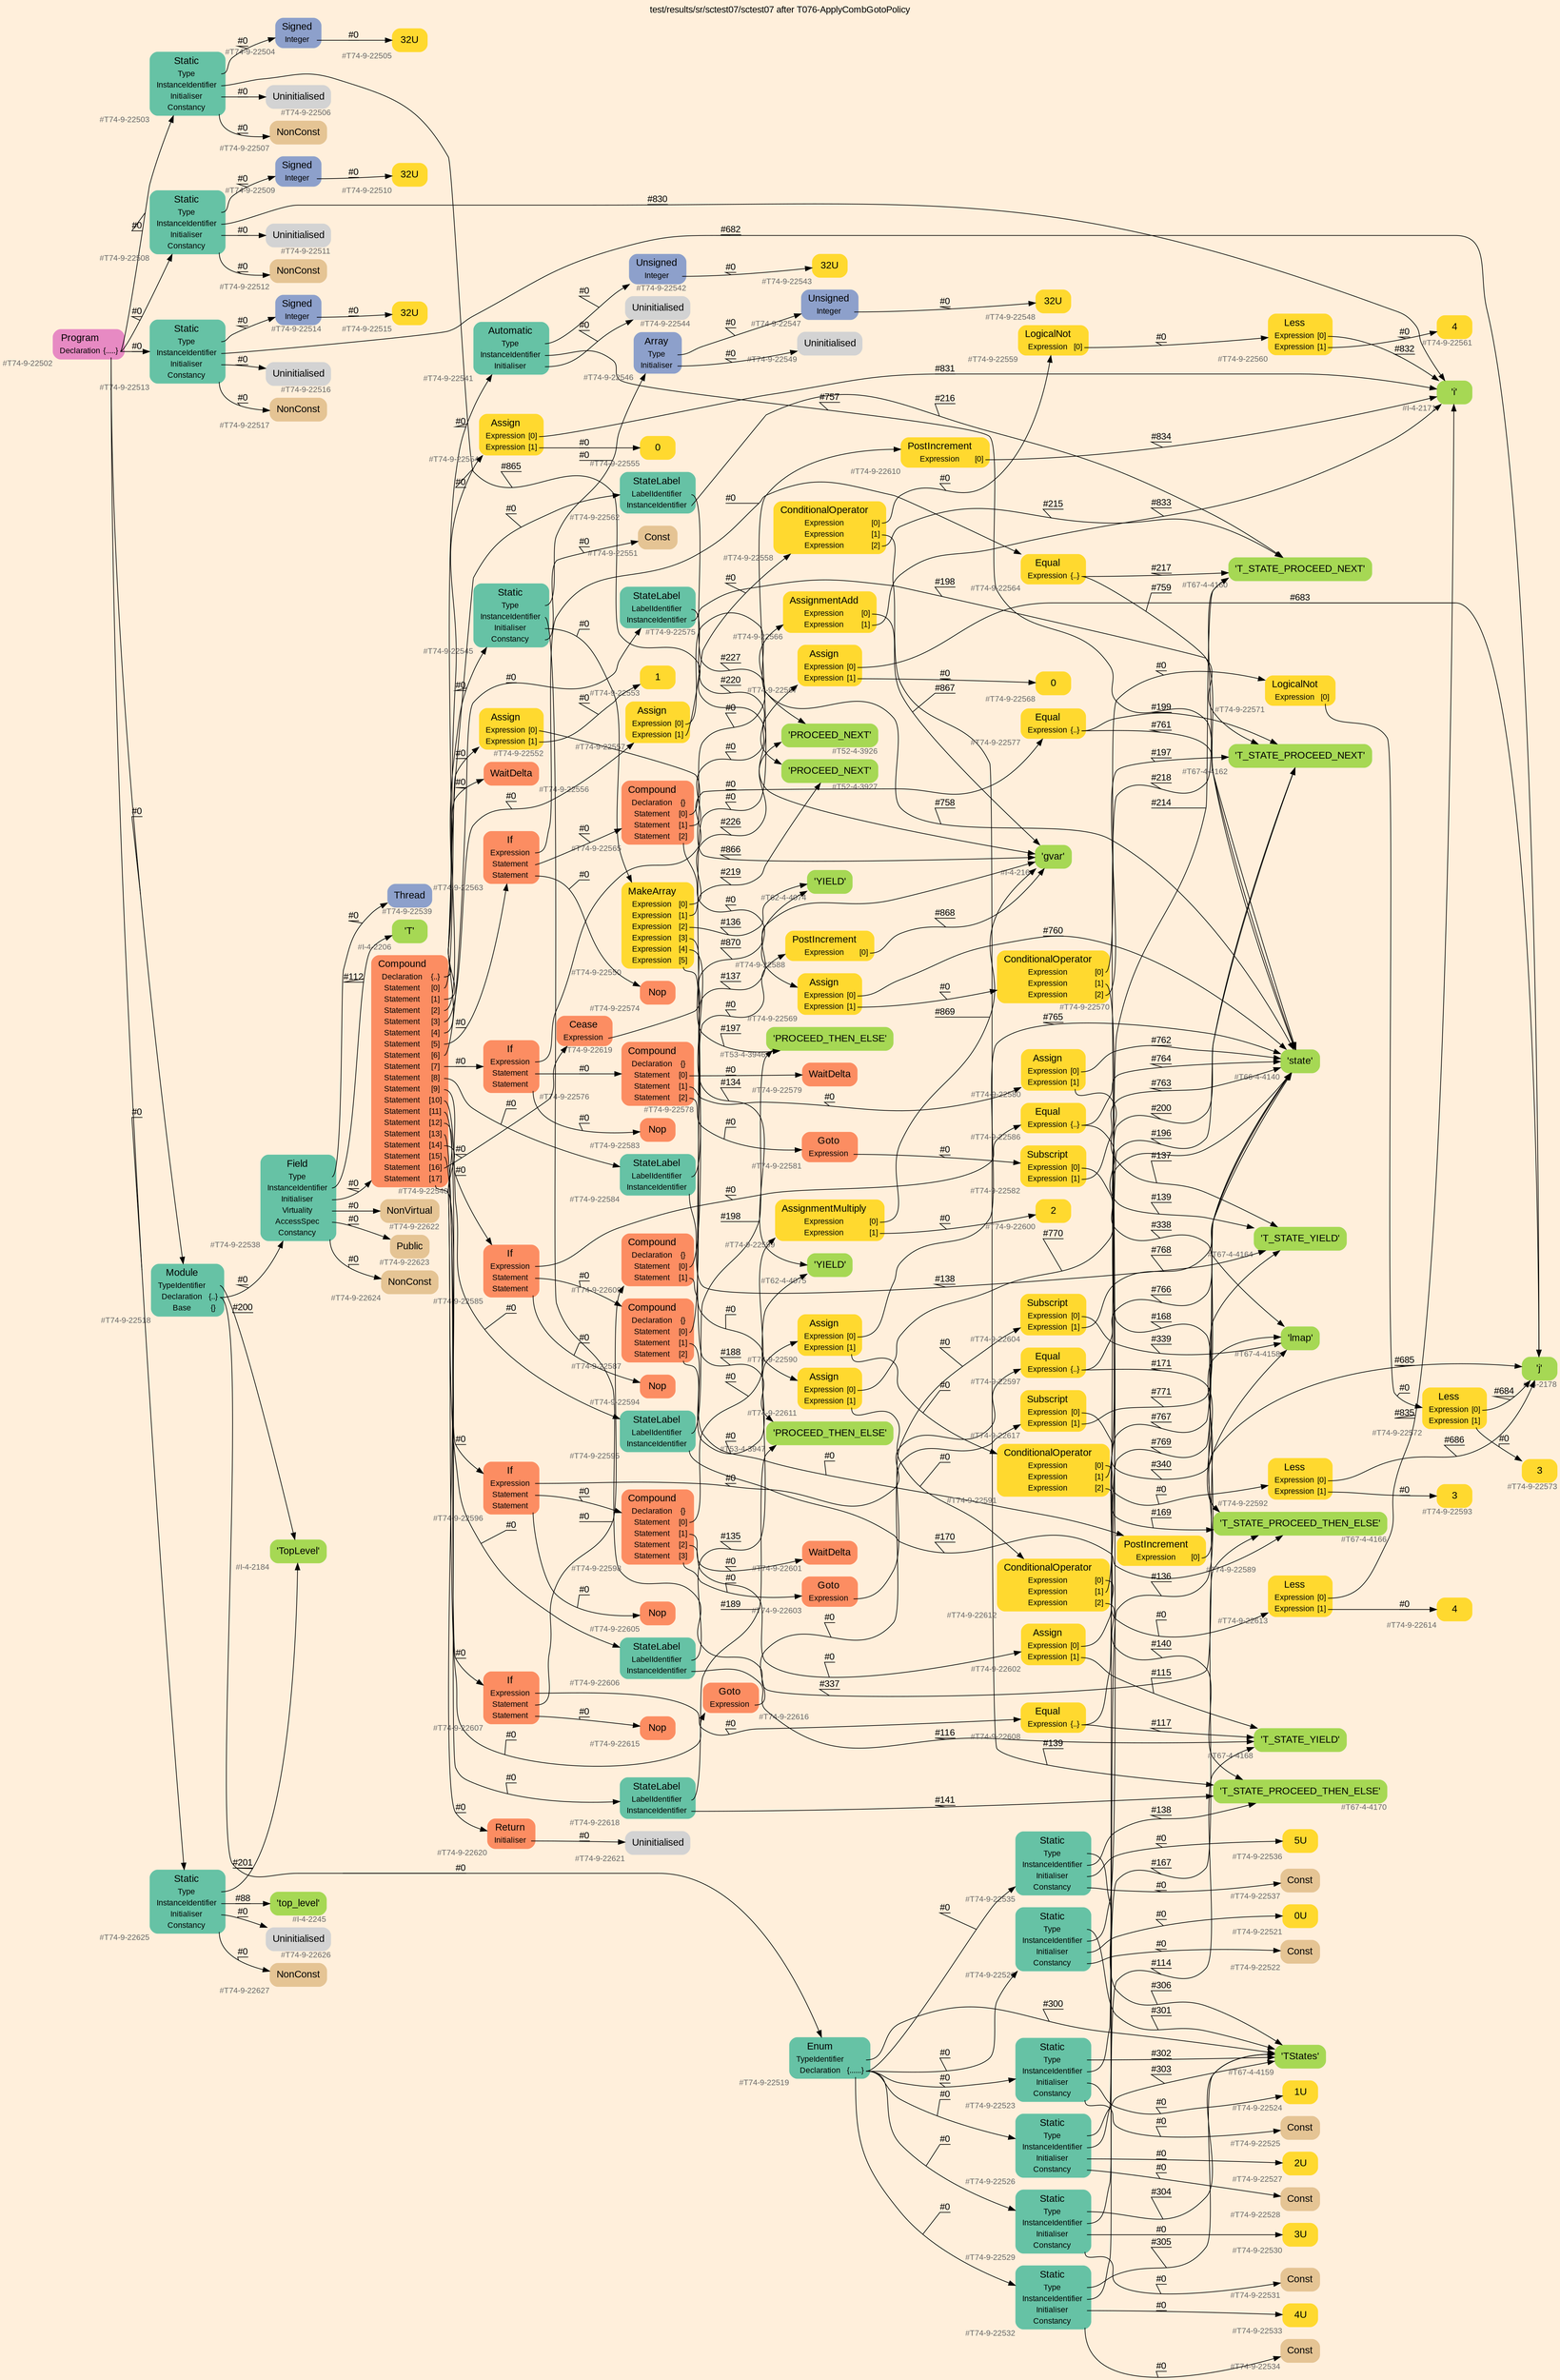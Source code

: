 digraph "test/results/sr/sctest07/sctest07 after T076-ApplyCombGotoPolicy" {
label = "test/results/sr/sctest07/sctest07 after T076-ApplyCombGotoPolicy"
labelloc = t
graph [
    rankdir = "LR"
    ranksep = 0.3
    bgcolor = antiquewhite1
    color = black
    fontcolor = black
    fontname = "Arial"
];
node [
    fontname = "Arial"
];
edge [
    fontname = "Arial"
];

// -------------------- node figure --------------------
// -------- block #T74-9-22502 ----------
"#T74-9-22502" [
    fillcolor = "/set28/4"
    xlabel = "#T74-9-22502"
    fontsize = "12"
    fontcolor = grey40
    shape = "plaintext"
    label = <<TABLE BORDER="0" CELLBORDER="0" CELLSPACING="0">
     <TR><TD><FONT COLOR="black" POINT-SIZE="15">Program</FONT></TD></TR>
     <TR><TD><FONT COLOR="black" POINT-SIZE="12">Declaration</FONT></TD><TD PORT="port0"><FONT COLOR="black" POINT-SIZE="12">{.....}</FONT></TD></TR>
    </TABLE>>
    style = "rounded,filled"
];

// -------- block #T74-9-22503 ----------
"#T74-9-22503" [
    fillcolor = "/set28/1"
    xlabel = "#T74-9-22503"
    fontsize = "12"
    fontcolor = grey40
    shape = "plaintext"
    label = <<TABLE BORDER="0" CELLBORDER="0" CELLSPACING="0">
     <TR><TD><FONT COLOR="black" POINT-SIZE="15">Static</FONT></TD></TR>
     <TR><TD><FONT COLOR="black" POINT-SIZE="12">Type</FONT></TD><TD PORT="port0"></TD></TR>
     <TR><TD><FONT COLOR="black" POINT-SIZE="12">InstanceIdentifier</FONT></TD><TD PORT="port1"></TD></TR>
     <TR><TD><FONT COLOR="black" POINT-SIZE="12">Initialiser</FONT></TD><TD PORT="port2"></TD></TR>
     <TR><TD><FONT COLOR="black" POINT-SIZE="12">Constancy</FONT></TD><TD PORT="port3"></TD></TR>
    </TABLE>>
    style = "rounded,filled"
];

// -------- block #T74-9-22504 ----------
"#T74-9-22504" [
    fillcolor = "/set28/3"
    xlabel = "#T74-9-22504"
    fontsize = "12"
    fontcolor = grey40
    shape = "plaintext"
    label = <<TABLE BORDER="0" CELLBORDER="0" CELLSPACING="0">
     <TR><TD><FONT COLOR="black" POINT-SIZE="15">Signed</FONT></TD></TR>
     <TR><TD><FONT COLOR="black" POINT-SIZE="12">Integer</FONT></TD><TD PORT="port0"></TD></TR>
    </TABLE>>
    style = "rounded,filled"
];

// -------- block #T74-9-22505 ----------
"#T74-9-22505" [
    fillcolor = "/set28/6"
    xlabel = "#T74-9-22505"
    fontsize = "12"
    fontcolor = grey40
    shape = "plaintext"
    label = <<TABLE BORDER="0" CELLBORDER="0" CELLSPACING="0">
     <TR><TD><FONT COLOR="black" POINT-SIZE="15">32U</FONT></TD></TR>
    </TABLE>>
    style = "rounded,filled"
];

// -------- block #I-4-2164 ----------
"#I-4-2164" [
    fillcolor = "/set28/5"
    xlabel = "#I-4-2164"
    fontsize = "12"
    fontcolor = grey40
    shape = "plaintext"
    label = <<TABLE BORDER="0" CELLBORDER="0" CELLSPACING="0">
     <TR><TD><FONT COLOR="black" POINT-SIZE="15">'gvar'</FONT></TD></TR>
    </TABLE>>
    style = "rounded,filled"
];

// -------- block #T74-9-22506 ----------
"#T74-9-22506" [
    xlabel = "#T74-9-22506"
    fontsize = "12"
    fontcolor = grey40
    shape = "plaintext"
    label = <<TABLE BORDER="0" CELLBORDER="0" CELLSPACING="0">
     <TR><TD><FONT COLOR="black" POINT-SIZE="15">Uninitialised</FONT></TD></TR>
    </TABLE>>
    style = "rounded,filled"
];

// -------- block #T74-9-22507 ----------
"#T74-9-22507" [
    fillcolor = "/set28/7"
    xlabel = "#T74-9-22507"
    fontsize = "12"
    fontcolor = grey40
    shape = "plaintext"
    label = <<TABLE BORDER="0" CELLBORDER="0" CELLSPACING="0">
     <TR><TD><FONT COLOR="black" POINT-SIZE="15">NonConst</FONT></TD></TR>
    </TABLE>>
    style = "rounded,filled"
];

// -------- block #T74-9-22508 ----------
"#T74-9-22508" [
    fillcolor = "/set28/1"
    xlabel = "#T74-9-22508"
    fontsize = "12"
    fontcolor = grey40
    shape = "plaintext"
    label = <<TABLE BORDER="0" CELLBORDER="0" CELLSPACING="0">
     <TR><TD><FONT COLOR="black" POINT-SIZE="15">Static</FONT></TD></TR>
     <TR><TD><FONT COLOR="black" POINT-SIZE="12">Type</FONT></TD><TD PORT="port0"></TD></TR>
     <TR><TD><FONT COLOR="black" POINT-SIZE="12">InstanceIdentifier</FONT></TD><TD PORT="port1"></TD></TR>
     <TR><TD><FONT COLOR="black" POINT-SIZE="12">Initialiser</FONT></TD><TD PORT="port2"></TD></TR>
     <TR><TD><FONT COLOR="black" POINT-SIZE="12">Constancy</FONT></TD><TD PORT="port3"></TD></TR>
    </TABLE>>
    style = "rounded,filled"
];

// -------- block #T74-9-22509 ----------
"#T74-9-22509" [
    fillcolor = "/set28/3"
    xlabel = "#T74-9-22509"
    fontsize = "12"
    fontcolor = grey40
    shape = "plaintext"
    label = <<TABLE BORDER="0" CELLBORDER="0" CELLSPACING="0">
     <TR><TD><FONT COLOR="black" POINT-SIZE="15">Signed</FONT></TD></TR>
     <TR><TD><FONT COLOR="black" POINT-SIZE="12">Integer</FONT></TD><TD PORT="port0"></TD></TR>
    </TABLE>>
    style = "rounded,filled"
];

// -------- block #T74-9-22510 ----------
"#T74-9-22510" [
    fillcolor = "/set28/6"
    xlabel = "#T74-9-22510"
    fontsize = "12"
    fontcolor = grey40
    shape = "plaintext"
    label = <<TABLE BORDER="0" CELLBORDER="0" CELLSPACING="0">
     <TR><TD><FONT COLOR="black" POINT-SIZE="15">32U</FONT></TD></TR>
    </TABLE>>
    style = "rounded,filled"
];

// -------- block #I-4-2171 ----------
"#I-4-2171" [
    fillcolor = "/set28/5"
    xlabel = "#I-4-2171"
    fontsize = "12"
    fontcolor = grey40
    shape = "plaintext"
    label = <<TABLE BORDER="0" CELLBORDER="0" CELLSPACING="0">
     <TR><TD><FONT COLOR="black" POINT-SIZE="15">'i'</FONT></TD></TR>
    </TABLE>>
    style = "rounded,filled"
];

// -------- block #T74-9-22511 ----------
"#T74-9-22511" [
    xlabel = "#T74-9-22511"
    fontsize = "12"
    fontcolor = grey40
    shape = "plaintext"
    label = <<TABLE BORDER="0" CELLBORDER="0" CELLSPACING="0">
     <TR><TD><FONT COLOR="black" POINT-SIZE="15">Uninitialised</FONT></TD></TR>
    </TABLE>>
    style = "rounded,filled"
];

// -------- block #T74-9-22512 ----------
"#T74-9-22512" [
    fillcolor = "/set28/7"
    xlabel = "#T74-9-22512"
    fontsize = "12"
    fontcolor = grey40
    shape = "plaintext"
    label = <<TABLE BORDER="0" CELLBORDER="0" CELLSPACING="0">
     <TR><TD><FONT COLOR="black" POINT-SIZE="15">NonConst</FONT></TD></TR>
    </TABLE>>
    style = "rounded,filled"
];

// -------- block #T74-9-22513 ----------
"#T74-9-22513" [
    fillcolor = "/set28/1"
    xlabel = "#T74-9-22513"
    fontsize = "12"
    fontcolor = grey40
    shape = "plaintext"
    label = <<TABLE BORDER="0" CELLBORDER="0" CELLSPACING="0">
     <TR><TD><FONT COLOR="black" POINT-SIZE="15">Static</FONT></TD></TR>
     <TR><TD><FONT COLOR="black" POINT-SIZE="12">Type</FONT></TD><TD PORT="port0"></TD></TR>
     <TR><TD><FONT COLOR="black" POINT-SIZE="12">InstanceIdentifier</FONT></TD><TD PORT="port1"></TD></TR>
     <TR><TD><FONT COLOR="black" POINT-SIZE="12">Initialiser</FONT></TD><TD PORT="port2"></TD></TR>
     <TR><TD><FONT COLOR="black" POINT-SIZE="12">Constancy</FONT></TD><TD PORT="port3"></TD></TR>
    </TABLE>>
    style = "rounded,filled"
];

// -------- block #T74-9-22514 ----------
"#T74-9-22514" [
    fillcolor = "/set28/3"
    xlabel = "#T74-9-22514"
    fontsize = "12"
    fontcolor = grey40
    shape = "plaintext"
    label = <<TABLE BORDER="0" CELLBORDER="0" CELLSPACING="0">
     <TR><TD><FONT COLOR="black" POINT-SIZE="15">Signed</FONT></TD></TR>
     <TR><TD><FONT COLOR="black" POINT-SIZE="12">Integer</FONT></TD><TD PORT="port0"></TD></TR>
    </TABLE>>
    style = "rounded,filled"
];

// -------- block #T74-9-22515 ----------
"#T74-9-22515" [
    fillcolor = "/set28/6"
    xlabel = "#T74-9-22515"
    fontsize = "12"
    fontcolor = grey40
    shape = "plaintext"
    label = <<TABLE BORDER="0" CELLBORDER="0" CELLSPACING="0">
     <TR><TD><FONT COLOR="black" POINT-SIZE="15">32U</FONT></TD></TR>
    </TABLE>>
    style = "rounded,filled"
];

// -------- block #I-4-2178 ----------
"#I-4-2178" [
    fillcolor = "/set28/5"
    xlabel = "#I-4-2178"
    fontsize = "12"
    fontcolor = grey40
    shape = "plaintext"
    label = <<TABLE BORDER="0" CELLBORDER="0" CELLSPACING="0">
     <TR><TD><FONT COLOR="black" POINT-SIZE="15">'j'</FONT></TD></TR>
    </TABLE>>
    style = "rounded,filled"
];

// -------- block #T74-9-22516 ----------
"#T74-9-22516" [
    xlabel = "#T74-9-22516"
    fontsize = "12"
    fontcolor = grey40
    shape = "plaintext"
    label = <<TABLE BORDER="0" CELLBORDER="0" CELLSPACING="0">
     <TR><TD><FONT COLOR="black" POINT-SIZE="15">Uninitialised</FONT></TD></TR>
    </TABLE>>
    style = "rounded,filled"
];

// -------- block #T74-9-22517 ----------
"#T74-9-22517" [
    fillcolor = "/set28/7"
    xlabel = "#T74-9-22517"
    fontsize = "12"
    fontcolor = grey40
    shape = "plaintext"
    label = <<TABLE BORDER="0" CELLBORDER="0" CELLSPACING="0">
     <TR><TD><FONT COLOR="black" POINT-SIZE="15">NonConst</FONT></TD></TR>
    </TABLE>>
    style = "rounded,filled"
];

// -------- block #T74-9-22518 ----------
"#T74-9-22518" [
    fillcolor = "/set28/1"
    xlabel = "#T74-9-22518"
    fontsize = "12"
    fontcolor = grey40
    shape = "plaintext"
    label = <<TABLE BORDER="0" CELLBORDER="0" CELLSPACING="0">
     <TR><TD><FONT COLOR="black" POINT-SIZE="15">Module</FONT></TD></TR>
     <TR><TD><FONT COLOR="black" POINT-SIZE="12">TypeIdentifier</FONT></TD><TD PORT="port0"></TD></TR>
     <TR><TD><FONT COLOR="black" POINT-SIZE="12">Declaration</FONT></TD><TD PORT="port1"><FONT COLOR="black" POINT-SIZE="12">{..}</FONT></TD></TR>
     <TR><TD><FONT COLOR="black" POINT-SIZE="12">Base</FONT></TD><TD PORT="port2"><FONT COLOR="black" POINT-SIZE="12">{}</FONT></TD></TR>
    </TABLE>>
    style = "rounded,filled"
];

// -------- block #I-4-2184 ----------
"#I-4-2184" [
    fillcolor = "/set28/5"
    xlabel = "#I-4-2184"
    fontsize = "12"
    fontcolor = grey40
    shape = "plaintext"
    label = <<TABLE BORDER="0" CELLBORDER="0" CELLSPACING="0">
     <TR><TD><FONT COLOR="black" POINT-SIZE="15">'TopLevel'</FONT></TD></TR>
    </TABLE>>
    style = "rounded,filled"
];

// -------- block #T74-9-22519 ----------
"#T74-9-22519" [
    fillcolor = "/set28/1"
    xlabel = "#T74-9-22519"
    fontsize = "12"
    fontcolor = grey40
    shape = "plaintext"
    label = <<TABLE BORDER="0" CELLBORDER="0" CELLSPACING="0">
     <TR><TD><FONT COLOR="black" POINT-SIZE="15">Enum</FONT></TD></TR>
     <TR><TD><FONT COLOR="black" POINT-SIZE="12">TypeIdentifier</FONT></TD><TD PORT="port0"></TD></TR>
     <TR><TD><FONT COLOR="black" POINT-SIZE="12">Declaration</FONT></TD><TD PORT="port1"><FONT COLOR="black" POINT-SIZE="12">{......}</FONT></TD></TR>
    </TABLE>>
    style = "rounded,filled"
];

// -------- block #T67-4-4159 ----------
"#T67-4-4159" [
    fillcolor = "/set28/5"
    xlabel = "#T67-4-4159"
    fontsize = "12"
    fontcolor = grey40
    shape = "plaintext"
    label = <<TABLE BORDER="0" CELLBORDER="0" CELLSPACING="0">
     <TR><TD><FONT COLOR="black" POINT-SIZE="15">'TStates'</FONT></TD></TR>
    </TABLE>>
    style = "rounded,filled"
];

// -------- block #T74-9-22520 ----------
"#T74-9-22520" [
    fillcolor = "/set28/1"
    xlabel = "#T74-9-22520"
    fontsize = "12"
    fontcolor = grey40
    shape = "plaintext"
    label = <<TABLE BORDER="0" CELLBORDER="0" CELLSPACING="0">
     <TR><TD><FONT COLOR="black" POINT-SIZE="15">Static</FONT></TD></TR>
     <TR><TD><FONT COLOR="black" POINT-SIZE="12">Type</FONT></TD><TD PORT="port0"></TD></TR>
     <TR><TD><FONT COLOR="black" POINT-SIZE="12">InstanceIdentifier</FONT></TD><TD PORT="port1"></TD></TR>
     <TR><TD><FONT COLOR="black" POINT-SIZE="12">Initialiser</FONT></TD><TD PORT="port2"></TD></TR>
     <TR><TD><FONT COLOR="black" POINT-SIZE="12">Constancy</FONT></TD><TD PORT="port3"></TD></TR>
    </TABLE>>
    style = "rounded,filled"
];

// -------- block #T67-4-4160 ----------
"#T67-4-4160" [
    fillcolor = "/set28/5"
    xlabel = "#T67-4-4160"
    fontsize = "12"
    fontcolor = grey40
    shape = "plaintext"
    label = <<TABLE BORDER="0" CELLBORDER="0" CELLSPACING="0">
     <TR><TD><FONT COLOR="black" POINT-SIZE="15">'T_STATE_PROCEED_NEXT'</FONT></TD></TR>
    </TABLE>>
    style = "rounded,filled"
];

// -------- block #T74-9-22521 ----------
"#T74-9-22521" [
    fillcolor = "/set28/6"
    xlabel = "#T74-9-22521"
    fontsize = "12"
    fontcolor = grey40
    shape = "plaintext"
    label = <<TABLE BORDER="0" CELLBORDER="0" CELLSPACING="0">
     <TR><TD><FONT COLOR="black" POINT-SIZE="15">0U</FONT></TD></TR>
    </TABLE>>
    style = "rounded,filled"
];

// -------- block #T74-9-22522 ----------
"#T74-9-22522" [
    fillcolor = "/set28/7"
    xlabel = "#T74-9-22522"
    fontsize = "12"
    fontcolor = grey40
    shape = "plaintext"
    label = <<TABLE BORDER="0" CELLBORDER="0" CELLSPACING="0">
     <TR><TD><FONT COLOR="black" POINT-SIZE="15">Const</FONT></TD></TR>
    </TABLE>>
    style = "rounded,filled"
];

// -------- block #T74-9-22523 ----------
"#T74-9-22523" [
    fillcolor = "/set28/1"
    xlabel = "#T74-9-22523"
    fontsize = "12"
    fontcolor = grey40
    shape = "plaintext"
    label = <<TABLE BORDER="0" CELLBORDER="0" CELLSPACING="0">
     <TR><TD><FONT COLOR="black" POINT-SIZE="15">Static</FONT></TD></TR>
     <TR><TD><FONT COLOR="black" POINT-SIZE="12">Type</FONT></TD><TD PORT="port0"></TD></TR>
     <TR><TD><FONT COLOR="black" POINT-SIZE="12">InstanceIdentifier</FONT></TD><TD PORT="port1"></TD></TR>
     <TR><TD><FONT COLOR="black" POINT-SIZE="12">Initialiser</FONT></TD><TD PORT="port2"></TD></TR>
     <TR><TD><FONT COLOR="black" POINT-SIZE="12">Constancy</FONT></TD><TD PORT="port3"></TD></TR>
    </TABLE>>
    style = "rounded,filled"
];

// -------- block #T67-4-4162 ----------
"#T67-4-4162" [
    fillcolor = "/set28/5"
    xlabel = "#T67-4-4162"
    fontsize = "12"
    fontcolor = grey40
    shape = "plaintext"
    label = <<TABLE BORDER="0" CELLBORDER="0" CELLSPACING="0">
     <TR><TD><FONT COLOR="black" POINT-SIZE="15">'T_STATE_PROCEED_NEXT'</FONT></TD></TR>
    </TABLE>>
    style = "rounded,filled"
];

// -------- block #T74-9-22524 ----------
"#T74-9-22524" [
    fillcolor = "/set28/6"
    xlabel = "#T74-9-22524"
    fontsize = "12"
    fontcolor = grey40
    shape = "plaintext"
    label = <<TABLE BORDER="0" CELLBORDER="0" CELLSPACING="0">
     <TR><TD><FONT COLOR="black" POINT-SIZE="15">1U</FONT></TD></TR>
    </TABLE>>
    style = "rounded,filled"
];

// -------- block #T74-9-22525 ----------
"#T74-9-22525" [
    fillcolor = "/set28/7"
    xlabel = "#T74-9-22525"
    fontsize = "12"
    fontcolor = grey40
    shape = "plaintext"
    label = <<TABLE BORDER="0" CELLBORDER="0" CELLSPACING="0">
     <TR><TD><FONT COLOR="black" POINT-SIZE="15">Const</FONT></TD></TR>
    </TABLE>>
    style = "rounded,filled"
];

// -------- block #T74-9-22526 ----------
"#T74-9-22526" [
    fillcolor = "/set28/1"
    xlabel = "#T74-9-22526"
    fontsize = "12"
    fontcolor = grey40
    shape = "plaintext"
    label = <<TABLE BORDER="0" CELLBORDER="0" CELLSPACING="0">
     <TR><TD><FONT COLOR="black" POINT-SIZE="15">Static</FONT></TD></TR>
     <TR><TD><FONT COLOR="black" POINT-SIZE="12">Type</FONT></TD><TD PORT="port0"></TD></TR>
     <TR><TD><FONT COLOR="black" POINT-SIZE="12">InstanceIdentifier</FONT></TD><TD PORT="port1"></TD></TR>
     <TR><TD><FONT COLOR="black" POINT-SIZE="12">Initialiser</FONT></TD><TD PORT="port2"></TD></TR>
     <TR><TD><FONT COLOR="black" POINT-SIZE="12">Constancy</FONT></TD><TD PORT="port3"></TD></TR>
    </TABLE>>
    style = "rounded,filled"
];

// -------- block #T67-4-4164 ----------
"#T67-4-4164" [
    fillcolor = "/set28/5"
    xlabel = "#T67-4-4164"
    fontsize = "12"
    fontcolor = grey40
    shape = "plaintext"
    label = <<TABLE BORDER="0" CELLBORDER="0" CELLSPACING="0">
     <TR><TD><FONT COLOR="black" POINT-SIZE="15">'T_STATE_YIELD'</FONT></TD></TR>
    </TABLE>>
    style = "rounded,filled"
];

// -------- block #T74-9-22527 ----------
"#T74-9-22527" [
    fillcolor = "/set28/6"
    xlabel = "#T74-9-22527"
    fontsize = "12"
    fontcolor = grey40
    shape = "plaintext"
    label = <<TABLE BORDER="0" CELLBORDER="0" CELLSPACING="0">
     <TR><TD><FONT COLOR="black" POINT-SIZE="15">2U</FONT></TD></TR>
    </TABLE>>
    style = "rounded,filled"
];

// -------- block #T74-9-22528 ----------
"#T74-9-22528" [
    fillcolor = "/set28/7"
    xlabel = "#T74-9-22528"
    fontsize = "12"
    fontcolor = grey40
    shape = "plaintext"
    label = <<TABLE BORDER="0" CELLBORDER="0" CELLSPACING="0">
     <TR><TD><FONT COLOR="black" POINT-SIZE="15">Const</FONT></TD></TR>
    </TABLE>>
    style = "rounded,filled"
];

// -------- block #T74-9-22529 ----------
"#T74-9-22529" [
    fillcolor = "/set28/1"
    xlabel = "#T74-9-22529"
    fontsize = "12"
    fontcolor = grey40
    shape = "plaintext"
    label = <<TABLE BORDER="0" CELLBORDER="0" CELLSPACING="0">
     <TR><TD><FONT COLOR="black" POINT-SIZE="15">Static</FONT></TD></TR>
     <TR><TD><FONT COLOR="black" POINT-SIZE="12">Type</FONT></TD><TD PORT="port0"></TD></TR>
     <TR><TD><FONT COLOR="black" POINT-SIZE="12">InstanceIdentifier</FONT></TD><TD PORT="port1"></TD></TR>
     <TR><TD><FONT COLOR="black" POINT-SIZE="12">Initialiser</FONT></TD><TD PORT="port2"></TD></TR>
     <TR><TD><FONT COLOR="black" POINT-SIZE="12">Constancy</FONT></TD><TD PORT="port3"></TD></TR>
    </TABLE>>
    style = "rounded,filled"
];

// -------- block #T67-4-4166 ----------
"#T67-4-4166" [
    fillcolor = "/set28/5"
    xlabel = "#T67-4-4166"
    fontsize = "12"
    fontcolor = grey40
    shape = "plaintext"
    label = <<TABLE BORDER="0" CELLBORDER="0" CELLSPACING="0">
     <TR><TD><FONT COLOR="black" POINT-SIZE="15">'T_STATE_PROCEED_THEN_ELSE'</FONT></TD></TR>
    </TABLE>>
    style = "rounded,filled"
];

// -------- block #T74-9-22530 ----------
"#T74-9-22530" [
    fillcolor = "/set28/6"
    xlabel = "#T74-9-22530"
    fontsize = "12"
    fontcolor = grey40
    shape = "plaintext"
    label = <<TABLE BORDER="0" CELLBORDER="0" CELLSPACING="0">
     <TR><TD><FONT COLOR="black" POINT-SIZE="15">3U</FONT></TD></TR>
    </TABLE>>
    style = "rounded,filled"
];

// -------- block #T74-9-22531 ----------
"#T74-9-22531" [
    fillcolor = "/set28/7"
    xlabel = "#T74-9-22531"
    fontsize = "12"
    fontcolor = grey40
    shape = "plaintext"
    label = <<TABLE BORDER="0" CELLBORDER="0" CELLSPACING="0">
     <TR><TD><FONT COLOR="black" POINT-SIZE="15">Const</FONT></TD></TR>
    </TABLE>>
    style = "rounded,filled"
];

// -------- block #T74-9-22532 ----------
"#T74-9-22532" [
    fillcolor = "/set28/1"
    xlabel = "#T74-9-22532"
    fontsize = "12"
    fontcolor = grey40
    shape = "plaintext"
    label = <<TABLE BORDER="0" CELLBORDER="0" CELLSPACING="0">
     <TR><TD><FONT COLOR="black" POINT-SIZE="15">Static</FONT></TD></TR>
     <TR><TD><FONT COLOR="black" POINT-SIZE="12">Type</FONT></TD><TD PORT="port0"></TD></TR>
     <TR><TD><FONT COLOR="black" POINT-SIZE="12">InstanceIdentifier</FONT></TD><TD PORT="port1"></TD></TR>
     <TR><TD><FONT COLOR="black" POINT-SIZE="12">Initialiser</FONT></TD><TD PORT="port2"></TD></TR>
     <TR><TD><FONT COLOR="black" POINT-SIZE="12">Constancy</FONT></TD><TD PORT="port3"></TD></TR>
    </TABLE>>
    style = "rounded,filled"
];

// -------- block #T67-4-4168 ----------
"#T67-4-4168" [
    fillcolor = "/set28/5"
    xlabel = "#T67-4-4168"
    fontsize = "12"
    fontcolor = grey40
    shape = "plaintext"
    label = <<TABLE BORDER="0" CELLBORDER="0" CELLSPACING="0">
     <TR><TD><FONT COLOR="black" POINT-SIZE="15">'T_STATE_YIELD'</FONT></TD></TR>
    </TABLE>>
    style = "rounded,filled"
];

// -------- block #T74-9-22533 ----------
"#T74-9-22533" [
    fillcolor = "/set28/6"
    xlabel = "#T74-9-22533"
    fontsize = "12"
    fontcolor = grey40
    shape = "plaintext"
    label = <<TABLE BORDER="0" CELLBORDER="0" CELLSPACING="0">
     <TR><TD><FONT COLOR="black" POINT-SIZE="15">4U</FONT></TD></TR>
    </TABLE>>
    style = "rounded,filled"
];

// -------- block #T74-9-22534 ----------
"#T74-9-22534" [
    fillcolor = "/set28/7"
    xlabel = "#T74-9-22534"
    fontsize = "12"
    fontcolor = grey40
    shape = "plaintext"
    label = <<TABLE BORDER="0" CELLBORDER="0" CELLSPACING="0">
     <TR><TD><FONT COLOR="black" POINT-SIZE="15">Const</FONT></TD></TR>
    </TABLE>>
    style = "rounded,filled"
];

// -------- block #T74-9-22535 ----------
"#T74-9-22535" [
    fillcolor = "/set28/1"
    xlabel = "#T74-9-22535"
    fontsize = "12"
    fontcolor = grey40
    shape = "plaintext"
    label = <<TABLE BORDER="0" CELLBORDER="0" CELLSPACING="0">
     <TR><TD><FONT COLOR="black" POINT-SIZE="15">Static</FONT></TD></TR>
     <TR><TD><FONT COLOR="black" POINT-SIZE="12">Type</FONT></TD><TD PORT="port0"></TD></TR>
     <TR><TD><FONT COLOR="black" POINT-SIZE="12">InstanceIdentifier</FONT></TD><TD PORT="port1"></TD></TR>
     <TR><TD><FONT COLOR="black" POINT-SIZE="12">Initialiser</FONT></TD><TD PORT="port2"></TD></TR>
     <TR><TD><FONT COLOR="black" POINT-SIZE="12">Constancy</FONT></TD><TD PORT="port3"></TD></TR>
    </TABLE>>
    style = "rounded,filled"
];

// -------- block #T67-4-4170 ----------
"#T67-4-4170" [
    fillcolor = "/set28/5"
    xlabel = "#T67-4-4170"
    fontsize = "12"
    fontcolor = grey40
    shape = "plaintext"
    label = <<TABLE BORDER="0" CELLBORDER="0" CELLSPACING="0">
     <TR><TD><FONT COLOR="black" POINT-SIZE="15">'T_STATE_PROCEED_THEN_ELSE'</FONT></TD></TR>
    </TABLE>>
    style = "rounded,filled"
];

// -------- block #T74-9-22536 ----------
"#T74-9-22536" [
    fillcolor = "/set28/6"
    xlabel = "#T74-9-22536"
    fontsize = "12"
    fontcolor = grey40
    shape = "plaintext"
    label = <<TABLE BORDER="0" CELLBORDER="0" CELLSPACING="0">
     <TR><TD><FONT COLOR="black" POINT-SIZE="15">5U</FONT></TD></TR>
    </TABLE>>
    style = "rounded,filled"
];

// -------- block #T74-9-22537 ----------
"#T74-9-22537" [
    fillcolor = "/set28/7"
    xlabel = "#T74-9-22537"
    fontsize = "12"
    fontcolor = grey40
    shape = "plaintext"
    label = <<TABLE BORDER="0" CELLBORDER="0" CELLSPACING="0">
     <TR><TD><FONT COLOR="black" POINT-SIZE="15">Const</FONT></TD></TR>
    </TABLE>>
    style = "rounded,filled"
];

// -------- block #T74-9-22538 ----------
"#T74-9-22538" [
    fillcolor = "/set28/1"
    xlabel = "#T74-9-22538"
    fontsize = "12"
    fontcolor = grey40
    shape = "plaintext"
    label = <<TABLE BORDER="0" CELLBORDER="0" CELLSPACING="0">
     <TR><TD><FONT COLOR="black" POINT-SIZE="15">Field</FONT></TD></TR>
     <TR><TD><FONT COLOR="black" POINT-SIZE="12">Type</FONT></TD><TD PORT="port0"></TD></TR>
     <TR><TD><FONT COLOR="black" POINT-SIZE="12">InstanceIdentifier</FONT></TD><TD PORT="port1"></TD></TR>
     <TR><TD><FONT COLOR="black" POINT-SIZE="12">Initialiser</FONT></TD><TD PORT="port2"></TD></TR>
     <TR><TD><FONT COLOR="black" POINT-SIZE="12">Virtuality</FONT></TD><TD PORT="port3"></TD></TR>
     <TR><TD><FONT COLOR="black" POINT-SIZE="12">AccessSpec</FONT></TD><TD PORT="port4"></TD></TR>
     <TR><TD><FONT COLOR="black" POINT-SIZE="12">Constancy</FONT></TD><TD PORT="port5"></TD></TR>
    </TABLE>>
    style = "rounded,filled"
];

// -------- block #T74-9-22539 ----------
"#T74-9-22539" [
    fillcolor = "/set28/3"
    xlabel = "#T74-9-22539"
    fontsize = "12"
    fontcolor = grey40
    shape = "plaintext"
    label = <<TABLE BORDER="0" CELLBORDER="0" CELLSPACING="0">
     <TR><TD><FONT COLOR="black" POINT-SIZE="15">Thread</FONT></TD></TR>
    </TABLE>>
    style = "rounded,filled"
];

// -------- block #I-4-2206 ----------
"#I-4-2206" [
    fillcolor = "/set28/5"
    xlabel = "#I-4-2206"
    fontsize = "12"
    fontcolor = grey40
    shape = "plaintext"
    label = <<TABLE BORDER="0" CELLBORDER="0" CELLSPACING="0">
     <TR><TD><FONT COLOR="black" POINT-SIZE="15">'T'</FONT></TD></TR>
    </TABLE>>
    style = "rounded,filled"
];

// -------- block #T74-9-22540 ----------
"#T74-9-22540" [
    fillcolor = "/set28/2"
    xlabel = "#T74-9-22540"
    fontsize = "12"
    fontcolor = grey40
    shape = "plaintext"
    label = <<TABLE BORDER="0" CELLBORDER="0" CELLSPACING="0">
     <TR><TD><FONT COLOR="black" POINT-SIZE="15">Compound</FONT></TD></TR>
     <TR><TD><FONT COLOR="black" POINT-SIZE="12">Declaration</FONT></TD><TD PORT="port0"><FONT COLOR="black" POINT-SIZE="12">{..}</FONT></TD></TR>
     <TR><TD><FONT COLOR="black" POINT-SIZE="12">Statement</FONT></TD><TD PORT="port1"><FONT COLOR="black" POINT-SIZE="12">[0]</FONT></TD></TR>
     <TR><TD><FONT COLOR="black" POINT-SIZE="12">Statement</FONT></TD><TD PORT="port2"><FONT COLOR="black" POINT-SIZE="12">[1]</FONT></TD></TR>
     <TR><TD><FONT COLOR="black" POINT-SIZE="12">Statement</FONT></TD><TD PORT="port3"><FONT COLOR="black" POINT-SIZE="12">[2]</FONT></TD></TR>
     <TR><TD><FONT COLOR="black" POINT-SIZE="12">Statement</FONT></TD><TD PORT="port4"><FONT COLOR="black" POINT-SIZE="12">[3]</FONT></TD></TR>
     <TR><TD><FONT COLOR="black" POINT-SIZE="12">Statement</FONT></TD><TD PORT="port5"><FONT COLOR="black" POINT-SIZE="12">[4]</FONT></TD></TR>
     <TR><TD><FONT COLOR="black" POINT-SIZE="12">Statement</FONT></TD><TD PORT="port6"><FONT COLOR="black" POINT-SIZE="12">[5]</FONT></TD></TR>
     <TR><TD><FONT COLOR="black" POINT-SIZE="12">Statement</FONT></TD><TD PORT="port7"><FONT COLOR="black" POINT-SIZE="12">[6]</FONT></TD></TR>
     <TR><TD><FONT COLOR="black" POINT-SIZE="12">Statement</FONT></TD><TD PORT="port8"><FONT COLOR="black" POINT-SIZE="12">[7]</FONT></TD></TR>
     <TR><TD><FONT COLOR="black" POINT-SIZE="12">Statement</FONT></TD><TD PORT="port9"><FONT COLOR="black" POINT-SIZE="12">[8]</FONT></TD></TR>
     <TR><TD><FONT COLOR="black" POINT-SIZE="12">Statement</FONT></TD><TD PORT="port10"><FONT COLOR="black" POINT-SIZE="12">[9]</FONT></TD></TR>
     <TR><TD><FONT COLOR="black" POINT-SIZE="12">Statement</FONT></TD><TD PORT="port11"><FONT COLOR="black" POINT-SIZE="12">[10]</FONT></TD></TR>
     <TR><TD><FONT COLOR="black" POINT-SIZE="12">Statement</FONT></TD><TD PORT="port12"><FONT COLOR="black" POINT-SIZE="12">[11]</FONT></TD></TR>
     <TR><TD><FONT COLOR="black" POINT-SIZE="12">Statement</FONT></TD><TD PORT="port13"><FONT COLOR="black" POINT-SIZE="12">[12]</FONT></TD></TR>
     <TR><TD><FONT COLOR="black" POINT-SIZE="12">Statement</FONT></TD><TD PORT="port14"><FONT COLOR="black" POINT-SIZE="12">[13]</FONT></TD></TR>
     <TR><TD><FONT COLOR="black" POINT-SIZE="12">Statement</FONT></TD><TD PORT="port15"><FONT COLOR="black" POINT-SIZE="12">[14]</FONT></TD></TR>
     <TR><TD><FONT COLOR="black" POINT-SIZE="12">Statement</FONT></TD><TD PORT="port16"><FONT COLOR="black" POINT-SIZE="12">[15]</FONT></TD></TR>
     <TR><TD><FONT COLOR="black" POINT-SIZE="12">Statement</FONT></TD><TD PORT="port17"><FONT COLOR="black" POINT-SIZE="12">[16]</FONT></TD></TR>
     <TR><TD><FONT COLOR="black" POINT-SIZE="12">Statement</FONT></TD><TD PORT="port18"><FONT COLOR="black" POINT-SIZE="12">[17]</FONT></TD></TR>
    </TABLE>>
    style = "rounded,filled"
];

// -------- block #T74-9-22541 ----------
"#T74-9-22541" [
    fillcolor = "/set28/1"
    xlabel = "#T74-9-22541"
    fontsize = "12"
    fontcolor = grey40
    shape = "plaintext"
    label = <<TABLE BORDER="0" CELLBORDER="0" CELLSPACING="0">
     <TR><TD><FONT COLOR="black" POINT-SIZE="15">Automatic</FONT></TD></TR>
     <TR><TD><FONT COLOR="black" POINT-SIZE="12">Type</FONT></TD><TD PORT="port0"></TD></TR>
     <TR><TD><FONT COLOR="black" POINT-SIZE="12">InstanceIdentifier</FONT></TD><TD PORT="port1"></TD></TR>
     <TR><TD><FONT COLOR="black" POINT-SIZE="12">Initialiser</FONT></TD><TD PORT="port2"></TD></TR>
    </TABLE>>
    style = "rounded,filled"
];

// -------- block #T74-9-22542 ----------
"#T74-9-22542" [
    fillcolor = "/set28/3"
    xlabel = "#T74-9-22542"
    fontsize = "12"
    fontcolor = grey40
    shape = "plaintext"
    label = <<TABLE BORDER="0" CELLBORDER="0" CELLSPACING="0">
     <TR><TD><FONT COLOR="black" POINT-SIZE="15">Unsigned</FONT></TD></TR>
     <TR><TD><FONT COLOR="black" POINT-SIZE="12">Integer</FONT></TD><TD PORT="port0"></TD></TR>
    </TABLE>>
    style = "rounded,filled"
];

// -------- block #T74-9-22543 ----------
"#T74-9-22543" [
    fillcolor = "/set28/6"
    xlabel = "#T74-9-22543"
    fontsize = "12"
    fontcolor = grey40
    shape = "plaintext"
    label = <<TABLE BORDER="0" CELLBORDER="0" CELLSPACING="0">
     <TR><TD><FONT COLOR="black" POINT-SIZE="15">32U</FONT></TD></TR>
    </TABLE>>
    style = "rounded,filled"
];

// -------- block #T66-4-4140 ----------
"#T66-4-4140" [
    fillcolor = "/set28/5"
    xlabel = "#T66-4-4140"
    fontsize = "12"
    fontcolor = grey40
    shape = "plaintext"
    label = <<TABLE BORDER="0" CELLBORDER="0" CELLSPACING="0">
     <TR><TD><FONT COLOR="black" POINT-SIZE="15">'state'</FONT></TD></TR>
    </TABLE>>
    style = "rounded,filled"
];

// -------- block #T74-9-22544 ----------
"#T74-9-22544" [
    xlabel = "#T74-9-22544"
    fontsize = "12"
    fontcolor = grey40
    shape = "plaintext"
    label = <<TABLE BORDER="0" CELLBORDER="0" CELLSPACING="0">
     <TR><TD><FONT COLOR="black" POINT-SIZE="15">Uninitialised</FONT></TD></TR>
    </TABLE>>
    style = "rounded,filled"
];

// -------- block #T74-9-22545 ----------
"#T74-9-22545" [
    fillcolor = "/set28/1"
    xlabel = "#T74-9-22545"
    fontsize = "12"
    fontcolor = grey40
    shape = "plaintext"
    label = <<TABLE BORDER="0" CELLBORDER="0" CELLSPACING="0">
     <TR><TD><FONT COLOR="black" POINT-SIZE="15">Static</FONT></TD></TR>
     <TR><TD><FONT COLOR="black" POINT-SIZE="12">Type</FONT></TD><TD PORT="port0"></TD></TR>
     <TR><TD><FONT COLOR="black" POINT-SIZE="12">InstanceIdentifier</FONT></TD><TD PORT="port1"></TD></TR>
     <TR><TD><FONT COLOR="black" POINT-SIZE="12">Initialiser</FONT></TD><TD PORT="port2"></TD></TR>
     <TR><TD><FONT COLOR="black" POINT-SIZE="12">Constancy</FONT></TD><TD PORT="port3"></TD></TR>
    </TABLE>>
    style = "rounded,filled"
];

// -------- block #T74-9-22546 ----------
"#T74-9-22546" [
    fillcolor = "/set28/3"
    xlabel = "#T74-9-22546"
    fontsize = "12"
    fontcolor = grey40
    shape = "plaintext"
    label = <<TABLE BORDER="0" CELLBORDER="0" CELLSPACING="0">
     <TR><TD><FONT COLOR="black" POINT-SIZE="15">Array</FONT></TD></TR>
     <TR><TD><FONT COLOR="black" POINT-SIZE="12">Type</FONT></TD><TD PORT="port0"></TD></TR>
     <TR><TD><FONT COLOR="black" POINT-SIZE="12">Initialiser</FONT></TD><TD PORT="port1"></TD></TR>
    </TABLE>>
    style = "rounded,filled"
];

// -------- block #T74-9-22547 ----------
"#T74-9-22547" [
    fillcolor = "/set28/3"
    xlabel = "#T74-9-22547"
    fontsize = "12"
    fontcolor = grey40
    shape = "plaintext"
    label = <<TABLE BORDER="0" CELLBORDER="0" CELLSPACING="0">
     <TR><TD><FONT COLOR="black" POINT-SIZE="15">Unsigned</FONT></TD></TR>
     <TR><TD><FONT COLOR="black" POINT-SIZE="12">Integer</FONT></TD><TD PORT="port0"></TD></TR>
    </TABLE>>
    style = "rounded,filled"
];

// -------- block #T74-9-22548 ----------
"#T74-9-22548" [
    fillcolor = "/set28/6"
    xlabel = "#T74-9-22548"
    fontsize = "12"
    fontcolor = grey40
    shape = "plaintext"
    label = <<TABLE BORDER="0" CELLBORDER="0" CELLSPACING="0">
     <TR><TD><FONT COLOR="black" POINT-SIZE="15">32U</FONT></TD></TR>
    </TABLE>>
    style = "rounded,filled"
];

// -------- block #T74-9-22549 ----------
"#T74-9-22549" [
    xlabel = "#T74-9-22549"
    fontsize = "12"
    fontcolor = grey40
    shape = "plaintext"
    label = <<TABLE BORDER="0" CELLBORDER="0" CELLSPACING="0">
     <TR><TD><FONT COLOR="black" POINT-SIZE="15">Uninitialised</FONT></TD></TR>
    </TABLE>>
    style = "rounded,filled"
];

// -------- block #T67-4-4158 ----------
"#T67-4-4158" [
    fillcolor = "/set28/5"
    xlabel = "#T67-4-4158"
    fontsize = "12"
    fontcolor = grey40
    shape = "plaintext"
    label = <<TABLE BORDER="0" CELLBORDER="0" CELLSPACING="0">
     <TR><TD><FONT COLOR="black" POINT-SIZE="15">'lmap'</FONT></TD></TR>
    </TABLE>>
    style = "rounded,filled"
];

// -------- block #T74-9-22550 ----------
"#T74-9-22550" [
    fillcolor = "/set28/6"
    xlabel = "#T74-9-22550"
    fontsize = "12"
    fontcolor = grey40
    shape = "plaintext"
    label = <<TABLE BORDER="0" CELLBORDER="0" CELLSPACING="0">
     <TR><TD><FONT COLOR="black" POINT-SIZE="15">MakeArray</FONT></TD></TR>
     <TR><TD><FONT COLOR="black" POINT-SIZE="12">Expression</FONT></TD><TD PORT="port0"><FONT COLOR="black" POINT-SIZE="12">[0]</FONT></TD></TR>
     <TR><TD><FONT COLOR="black" POINT-SIZE="12">Expression</FONT></TD><TD PORT="port1"><FONT COLOR="black" POINT-SIZE="12">[1]</FONT></TD></TR>
     <TR><TD><FONT COLOR="black" POINT-SIZE="12">Expression</FONT></TD><TD PORT="port2"><FONT COLOR="black" POINT-SIZE="12">[2]</FONT></TD></TR>
     <TR><TD><FONT COLOR="black" POINT-SIZE="12">Expression</FONT></TD><TD PORT="port3"><FONT COLOR="black" POINT-SIZE="12">[3]</FONT></TD></TR>
     <TR><TD><FONT COLOR="black" POINT-SIZE="12">Expression</FONT></TD><TD PORT="port4"><FONT COLOR="black" POINT-SIZE="12">[4]</FONT></TD></TR>
     <TR><TD><FONT COLOR="black" POINT-SIZE="12">Expression</FONT></TD><TD PORT="port5"><FONT COLOR="black" POINT-SIZE="12">[5]</FONT></TD></TR>
    </TABLE>>
    style = "rounded,filled"
];

// -------- block #T52-4-3926 ----------
"#T52-4-3926" [
    fillcolor = "/set28/5"
    xlabel = "#T52-4-3926"
    fontsize = "12"
    fontcolor = grey40
    shape = "plaintext"
    label = <<TABLE BORDER="0" CELLBORDER="0" CELLSPACING="0">
     <TR><TD><FONT COLOR="black" POINT-SIZE="15">'PROCEED_NEXT'</FONT></TD></TR>
    </TABLE>>
    style = "rounded,filled"
];

// -------- block #T52-4-3927 ----------
"#T52-4-3927" [
    fillcolor = "/set28/5"
    xlabel = "#T52-4-3927"
    fontsize = "12"
    fontcolor = grey40
    shape = "plaintext"
    label = <<TABLE BORDER="0" CELLBORDER="0" CELLSPACING="0">
     <TR><TD><FONT COLOR="black" POINT-SIZE="15">'PROCEED_NEXT'</FONT></TD></TR>
    </TABLE>>
    style = "rounded,filled"
];

// -------- block #T62-4-4074 ----------
"#T62-4-4074" [
    fillcolor = "/set28/5"
    xlabel = "#T62-4-4074"
    fontsize = "12"
    fontcolor = grey40
    shape = "plaintext"
    label = <<TABLE BORDER="0" CELLBORDER="0" CELLSPACING="0">
     <TR><TD><FONT COLOR="black" POINT-SIZE="15">'YIELD'</FONT></TD></TR>
    </TABLE>>
    style = "rounded,filled"
];

// -------- block #T53-4-3946 ----------
"#T53-4-3946" [
    fillcolor = "/set28/5"
    xlabel = "#T53-4-3946"
    fontsize = "12"
    fontcolor = grey40
    shape = "plaintext"
    label = <<TABLE BORDER="0" CELLBORDER="0" CELLSPACING="0">
     <TR><TD><FONT COLOR="black" POINT-SIZE="15">'PROCEED_THEN_ELSE'</FONT></TD></TR>
    </TABLE>>
    style = "rounded,filled"
];

// -------- block #T62-4-4075 ----------
"#T62-4-4075" [
    fillcolor = "/set28/5"
    xlabel = "#T62-4-4075"
    fontsize = "12"
    fontcolor = grey40
    shape = "plaintext"
    label = <<TABLE BORDER="0" CELLBORDER="0" CELLSPACING="0">
     <TR><TD><FONT COLOR="black" POINT-SIZE="15">'YIELD'</FONT></TD></TR>
    </TABLE>>
    style = "rounded,filled"
];

// -------- block #T53-4-3947 ----------
"#T53-4-3947" [
    fillcolor = "/set28/5"
    xlabel = "#T53-4-3947"
    fontsize = "12"
    fontcolor = grey40
    shape = "plaintext"
    label = <<TABLE BORDER="0" CELLBORDER="0" CELLSPACING="0">
     <TR><TD><FONT COLOR="black" POINT-SIZE="15">'PROCEED_THEN_ELSE'</FONT></TD></TR>
    </TABLE>>
    style = "rounded,filled"
];

// -------- block #T74-9-22551 ----------
"#T74-9-22551" [
    fillcolor = "/set28/7"
    xlabel = "#T74-9-22551"
    fontsize = "12"
    fontcolor = grey40
    shape = "plaintext"
    label = <<TABLE BORDER="0" CELLBORDER="0" CELLSPACING="0">
     <TR><TD><FONT COLOR="black" POINT-SIZE="15">Const</FONT></TD></TR>
    </TABLE>>
    style = "rounded,filled"
];

// -------- block #T74-9-22552 ----------
"#T74-9-22552" [
    fillcolor = "/set28/6"
    xlabel = "#T74-9-22552"
    fontsize = "12"
    fontcolor = grey40
    shape = "plaintext"
    label = <<TABLE BORDER="0" CELLBORDER="0" CELLSPACING="0">
     <TR><TD><FONT COLOR="black" POINT-SIZE="15">Assign</FONT></TD></TR>
     <TR><TD><FONT COLOR="black" POINT-SIZE="12">Expression</FONT></TD><TD PORT="port0"><FONT COLOR="black" POINT-SIZE="12">[0]</FONT></TD></TR>
     <TR><TD><FONT COLOR="black" POINT-SIZE="12">Expression</FONT></TD><TD PORT="port1"><FONT COLOR="black" POINT-SIZE="12">[1]</FONT></TD></TR>
    </TABLE>>
    style = "rounded,filled"
];

// -------- block #T74-9-22553 ----------
"#T74-9-22553" [
    fillcolor = "/set28/6"
    xlabel = "#T74-9-22553"
    fontsize = "12"
    fontcolor = grey40
    shape = "plaintext"
    label = <<TABLE BORDER="0" CELLBORDER="0" CELLSPACING="0">
     <TR><TD><FONT COLOR="black" POINT-SIZE="15">1</FONT></TD></TR>
    </TABLE>>
    style = "rounded,filled"
];

// -------- block #T74-9-22554 ----------
"#T74-9-22554" [
    fillcolor = "/set28/6"
    xlabel = "#T74-9-22554"
    fontsize = "12"
    fontcolor = grey40
    shape = "plaintext"
    label = <<TABLE BORDER="0" CELLBORDER="0" CELLSPACING="0">
     <TR><TD><FONT COLOR="black" POINT-SIZE="15">Assign</FONT></TD></TR>
     <TR><TD><FONT COLOR="black" POINT-SIZE="12">Expression</FONT></TD><TD PORT="port0"><FONT COLOR="black" POINT-SIZE="12">[0]</FONT></TD></TR>
     <TR><TD><FONT COLOR="black" POINT-SIZE="12">Expression</FONT></TD><TD PORT="port1"><FONT COLOR="black" POINT-SIZE="12">[1]</FONT></TD></TR>
    </TABLE>>
    style = "rounded,filled"
];

// -------- block #T74-9-22555 ----------
"#T74-9-22555" [
    fillcolor = "/set28/6"
    xlabel = "#T74-9-22555"
    fontsize = "12"
    fontcolor = grey40
    shape = "plaintext"
    label = <<TABLE BORDER="0" CELLBORDER="0" CELLSPACING="0">
     <TR><TD><FONT COLOR="black" POINT-SIZE="15">0</FONT></TD></TR>
    </TABLE>>
    style = "rounded,filled"
];

// -------- block #T74-9-22556 ----------
"#T74-9-22556" [
    fillcolor = "/set28/2"
    xlabel = "#T74-9-22556"
    fontsize = "12"
    fontcolor = grey40
    shape = "plaintext"
    label = <<TABLE BORDER="0" CELLBORDER="0" CELLSPACING="0">
     <TR><TD><FONT COLOR="black" POINT-SIZE="15">WaitDelta</FONT></TD></TR>
    </TABLE>>
    style = "rounded,filled"
];

// -------- block #T74-9-22557 ----------
"#T74-9-22557" [
    fillcolor = "/set28/6"
    xlabel = "#T74-9-22557"
    fontsize = "12"
    fontcolor = grey40
    shape = "plaintext"
    label = <<TABLE BORDER="0" CELLBORDER="0" CELLSPACING="0">
     <TR><TD><FONT COLOR="black" POINT-SIZE="15">Assign</FONT></TD></TR>
     <TR><TD><FONT COLOR="black" POINT-SIZE="12">Expression</FONT></TD><TD PORT="port0"><FONT COLOR="black" POINT-SIZE="12">[0]</FONT></TD></TR>
     <TR><TD><FONT COLOR="black" POINT-SIZE="12">Expression</FONT></TD><TD PORT="port1"><FONT COLOR="black" POINT-SIZE="12">[1]</FONT></TD></TR>
    </TABLE>>
    style = "rounded,filled"
];

// -------- block #T74-9-22558 ----------
"#T74-9-22558" [
    fillcolor = "/set28/6"
    xlabel = "#T74-9-22558"
    fontsize = "12"
    fontcolor = grey40
    shape = "plaintext"
    label = <<TABLE BORDER="0" CELLBORDER="0" CELLSPACING="0">
     <TR><TD><FONT COLOR="black" POINT-SIZE="15">ConditionalOperator</FONT></TD></TR>
     <TR><TD><FONT COLOR="black" POINT-SIZE="12">Expression</FONT></TD><TD PORT="port0"><FONT COLOR="black" POINT-SIZE="12">[0]</FONT></TD></TR>
     <TR><TD><FONT COLOR="black" POINT-SIZE="12">Expression</FONT></TD><TD PORT="port1"><FONT COLOR="black" POINT-SIZE="12">[1]</FONT></TD></TR>
     <TR><TD><FONT COLOR="black" POINT-SIZE="12">Expression</FONT></TD><TD PORT="port2"><FONT COLOR="black" POINT-SIZE="12">[2]</FONT></TD></TR>
    </TABLE>>
    style = "rounded,filled"
];

// -------- block #T74-9-22559 ----------
"#T74-9-22559" [
    fillcolor = "/set28/6"
    xlabel = "#T74-9-22559"
    fontsize = "12"
    fontcolor = grey40
    shape = "plaintext"
    label = <<TABLE BORDER="0" CELLBORDER="0" CELLSPACING="0">
     <TR><TD><FONT COLOR="black" POINT-SIZE="15">LogicalNot</FONT></TD></TR>
     <TR><TD><FONT COLOR="black" POINT-SIZE="12">Expression</FONT></TD><TD PORT="port0"><FONT COLOR="black" POINT-SIZE="12">[0]</FONT></TD></TR>
    </TABLE>>
    style = "rounded,filled"
];

// -------- block #T74-9-22560 ----------
"#T74-9-22560" [
    fillcolor = "/set28/6"
    xlabel = "#T74-9-22560"
    fontsize = "12"
    fontcolor = grey40
    shape = "plaintext"
    label = <<TABLE BORDER="0" CELLBORDER="0" CELLSPACING="0">
     <TR><TD><FONT COLOR="black" POINT-SIZE="15">Less</FONT></TD></TR>
     <TR><TD><FONT COLOR="black" POINT-SIZE="12">Expression</FONT></TD><TD PORT="port0"><FONT COLOR="black" POINT-SIZE="12">[0]</FONT></TD></TR>
     <TR><TD><FONT COLOR="black" POINT-SIZE="12">Expression</FONT></TD><TD PORT="port1"><FONT COLOR="black" POINT-SIZE="12">[1]</FONT></TD></TR>
    </TABLE>>
    style = "rounded,filled"
];

// -------- block #T74-9-22561 ----------
"#T74-9-22561" [
    fillcolor = "/set28/6"
    xlabel = "#T74-9-22561"
    fontsize = "12"
    fontcolor = grey40
    shape = "plaintext"
    label = <<TABLE BORDER="0" CELLBORDER="0" CELLSPACING="0">
     <TR><TD><FONT COLOR="black" POINT-SIZE="15">4</FONT></TD></TR>
    </TABLE>>
    style = "rounded,filled"
];

// -------- block #T74-9-22562 ----------
"#T74-9-22562" [
    fillcolor = "/set28/1"
    xlabel = "#T74-9-22562"
    fontsize = "12"
    fontcolor = grey40
    shape = "plaintext"
    label = <<TABLE BORDER="0" CELLBORDER="0" CELLSPACING="0">
     <TR><TD><FONT COLOR="black" POINT-SIZE="15">StateLabel</FONT></TD></TR>
     <TR><TD><FONT COLOR="black" POINT-SIZE="12">LabelIdentifier</FONT></TD><TD PORT="port0"></TD></TR>
     <TR><TD><FONT COLOR="black" POINT-SIZE="12">InstanceIdentifier</FONT></TD><TD PORT="port1"></TD></TR>
    </TABLE>>
    style = "rounded,filled"
];

// -------- block #T74-9-22563 ----------
"#T74-9-22563" [
    fillcolor = "/set28/2"
    xlabel = "#T74-9-22563"
    fontsize = "12"
    fontcolor = grey40
    shape = "plaintext"
    label = <<TABLE BORDER="0" CELLBORDER="0" CELLSPACING="0">
     <TR><TD><FONT COLOR="black" POINT-SIZE="15">If</FONT></TD></TR>
     <TR><TD><FONT COLOR="black" POINT-SIZE="12">Expression</FONT></TD><TD PORT="port0"></TD></TR>
     <TR><TD><FONT COLOR="black" POINT-SIZE="12">Statement</FONT></TD><TD PORT="port1"></TD></TR>
     <TR><TD><FONT COLOR="black" POINT-SIZE="12">Statement</FONT></TD><TD PORT="port2"></TD></TR>
    </TABLE>>
    style = "rounded,filled"
];

// -------- block #T74-9-22564 ----------
"#T74-9-22564" [
    fillcolor = "/set28/6"
    xlabel = "#T74-9-22564"
    fontsize = "12"
    fontcolor = grey40
    shape = "plaintext"
    label = <<TABLE BORDER="0" CELLBORDER="0" CELLSPACING="0">
     <TR><TD><FONT COLOR="black" POINT-SIZE="15">Equal</FONT></TD></TR>
     <TR><TD><FONT COLOR="black" POINT-SIZE="12">Expression</FONT></TD><TD PORT="port0"><FONT COLOR="black" POINT-SIZE="12">{..}</FONT></TD></TR>
    </TABLE>>
    style = "rounded,filled"
];

// -------- block #T74-9-22565 ----------
"#T74-9-22565" [
    fillcolor = "/set28/2"
    xlabel = "#T74-9-22565"
    fontsize = "12"
    fontcolor = grey40
    shape = "plaintext"
    label = <<TABLE BORDER="0" CELLBORDER="0" CELLSPACING="0">
     <TR><TD><FONT COLOR="black" POINT-SIZE="15">Compound</FONT></TD></TR>
     <TR><TD><FONT COLOR="black" POINT-SIZE="12">Declaration</FONT></TD><TD PORT="port0"><FONT COLOR="black" POINT-SIZE="12">{}</FONT></TD></TR>
     <TR><TD><FONT COLOR="black" POINT-SIZE="12">Statement</FONT></TD><TD PORT="port1"><FONT COLOR="black" POINT-SIZE="12">[0]</FONT></TD></TR>
     <TR><TD><FONT COLOR="black" POINT-SIZE="12">Statement</FONT></TD><TD PORT="port2"><FONT COLOR="black" POINT-SIZE="12">[1]</FONT></TD></TR>
     <TR><TD><FONT COLOR="black" POINT-SIZE="12">Statement</FONT></TD><TD PORT="port3"><FONT COLOR="black" POINT-SIZE="12">[2]</FONT></TD></TR>
    </TABLE>>
    style = "rounded,filled"
];

// -------- block #T74-9-22566 ----------
"#T74-9-22566" [
    fillcolor = "/set28/6"
    xlabel = "#T74-9-22566"
    fontsize = "12"
    fontcolor = grey40
    shape = "plaintext"
    label = <<TABLE BORDER="0" CELLBORDER="0" CELLSPACING="0">
     <TR><TD><FONT COLOR="black" POINT-SIZE="15">AssignmentAdd</FONT></TD></TR>
     <TR><TD><FONT COLOR="black" POINT-SIZE="12">Expression</FONT></TD><TD PORT="port0"><FONT COLOR="black" POINT-SIZE="12">[0]</FONT></TD></TR>
     <TR><TD><FONT COLOR="black" POINT-SIZE="12">Expression</FONT></TD><TD PORT="port1"><FONT COLOR="black" POINT-SIZE="12">[1]</FONT></TD></TR>
    </TABLE>>
    style = "rounded,filled"
];

// -------- block #T74-9-22567 ----------
"#T74-9-22567" [
    fillcolor = "/set28/6"
    xlabel = "#T74-9-22567"
    fontsize = "12"
    fontcolor = grey40
    shape = "plaintext"
    label = <<TABLE BORDER="0" CELLBORDER="0" CELLSPACING="0">
     <TR><TD><FONT COLOR="black" POINT-SIZE="15">Assign</FONT></TD></TR>
     <TR><TD><FONT COLOR="black" POINT-SIZE="12">Expression</FONT></TD><TD PORT="port0"><FONT COLOR="black" POINT-SIZE="12">[0]</FONT></TD></TR>
     <TR><TD><FONT COLOR="black" POINT-SIZE="12">Expression</FONT></TD><TD PORT="port1"><FONT COLOR="black" POINT-SIZE="12">[1]</FONT></TD></TR>
    </TABLE>>
    style = "rounded,filled"
];

// -------- block #T74-9-22568 ----------
"#T74-9-22568" [
    fillcolor = "/set28/6"
    xlabel = "#T74-9-22568"
    fontsize = "12"
    fontcolor = grey40
    shape = "plaintext"
    label = <<TABLE BORDER="0" CELLBORDER="0" CELLSPACING="0">
     <TR><TD><FONT COLOR="black" POINT-SIZE="15">0</FONT></TD></TR>
    </TABLE>>
    style = "rounded,filled"
];

// -------- block #T74-9-22569 ----------
"#T74-9-22569" [
    fillcolor = "/set28/6"
    xlabel = "#T74-9-22569"
    fontsize = "12"
    fontcolor = grey40
    shape = "plaintext"
    label = <<TABLE BORDER="0" CELLBORDER="0" CELLSPACING="0">
     <TR><TD><FONT COLOR="black" POINT-SIZE="15">Assign</FONT></TD></TR>
     <TR><TD><FONT COLOR="black" POINT-SIZE="12">Expression</FONT></TD><TD PORT="port0"><FONT COLOR="black" POINT-SIZE="12">[0]</FONT></TD></TR>
     <TR><TD><FONT COLOR="black" POINT-SIZE="12">Expression</FONT></TD><TD PORT="port1"><FONT COLOR="black" POINT-SIZE="12">[1]</FONT></TD></TR>
    </TABLE>>
    style = "rounded,filled"
];

// -------- block #T74-9-22570 ----------
"#T74-9-22570" [
    fillcolor = "/set28/6"
    xlabel = "#T74-9-22570"
    fontsize = "12"
    fontcolor = grey40
    shape = "plaintext"
    label = <<TABLE BORDER="0" CELLBORDER="0" CELLSPACING="0">
     <TR><TD><FONT COLOR="black" POINT-SIZE="15">ConditionalOperator</FONT></TD></TR>
     <TR><TD><FONT COLOR="black" POINT-SIZE="12">Expression</FONT></TD><TD PORT="port0"><FONT COLOR="black" POINT-SIZE="12">[0]</FONT></TD></TR>
     <TR><TD><FONT COLOR="black" POINT-SIZE="12">Expression</FONT></TD><TD PORT="port1"><FONT COLOR="black" POINT-SIZE="12">[1]</FONT></TD></TR>
     <TR><TD><FONT COLOR="black" POINT-SIZE="12">Expression</FONT></TD><TD PORT="port2"><FONT COLOR="black" POINT-SIZE="12">[2]</FONT></TD></TR>
    </TABLE>>
    style = "rounded,filled"
];

// -------- block #T74-9-22571 ----------
"#T74-9-22571" [
    fillcolor = "/set28/6"
    xlabel = "#T74-9-22571"
    fontsize = "12"
    fontcolor = grey40
    shape = "plaintext"
    label = <<TABLE BORDER="0" CELLBORDER="0" CELLSPACING="0">
     <TR><TD><FONT COLOR="black" POINT-SIZE="15">LogicalNot</FONT></TD></TR>
     <TR><TD><FONT COLOR="black" POINT-SIZE="12">Expression</FONT></TD><TD PORT="port0"><FONT COLOR="black" POINT-SIZE="12">[0]</FONT></TD></TR>
    </TABLE>>
    style = "rounded,filled"
];

// -------- block #T74-9-22572 ----------
"#T74-9-22572" [
    fillcolor = "/set28/6"
    xlabel = "#T74-9-22572"
    fontsize = "12"
    fontcolor = grey40
    shape = "plaintext"
    label = <<TABLE BORDER="0" CELLBORDER="0" CELLSPACING="0">
     <TR><TD><FONT COLOR="black" POINT-SIZE="15">Less</FONT></TD></TR>
     <TR><TD><FONT COLOR="black" POINT-SIZE="12">Expression</FONT></TD><TD PORT="port0"><FONT COLOR="black" POINT-SIZE="12">[0]</FONT></TD></TR>
     <TR><TD><FONT COLOR="black" POINT-SIZE="12">Expression</FONT></TD><TD PORT="port1"><FONT COLOR="black" POINT-SIZE="12">[1]</FONT></TD></TR>
    </TABLE>>
    style = "rounded,filled"
];

// -------- block #T74-9-22573 ----------
"#T74-9-22573" [
    fillcolor = "/set28/6"
    xlabel = "#T74-9-22573"
    fontsize = "12"
    fontcolor = grey40
    shape = "plaintext"
    label = <<TABLE BORDER="0" CELLBORDER="0" CELLSPACING="0">
     <TR><TD><FONT COLOR="black" POINT-SIZE="15">3</FONT></TD></TR>
    </TABLE>>
    style = "rounded,filled"
];

// -------- block #T74-9-22574 ----------
"#T74-9-22574" [
    fillcolor = "/set28/2"
    xlabel = "#T74-9-22574"
    fontsize = "12"
    fontcolor = grey40
    shape = "plaintext"
    label = <<TABLE BORDER="0" CELLBORDER="0" CELLSPACING="0">
     <TR><TD><FONT COLOR="black" POINT-SIZE="15">Nop</FONT></TD></TR>
    </TABLE>>
    style = "rounded,filled"
];

// -------- block #T74-9-22575 ----------
"#T74-9-22575" [
    fillcolor = "/set28/1"
    xlabel = "#T74-9-22575"
    fontsize = "12"
    fontcolor = grey40
    shape = "plaintext"
    label = <<TABLE BORDER="0" CELLBORDER="0" CELLSPACING="0">
     <TR><TD><FONT COLOR="black" POINT-SIZE="15">StateLabel</FONT></TD></TR>
     <TR><TD><FONT COLOR="black" POINT-SIZE="12">LabelIdentifier</FONT></TD><TD PORT="port0"></TD></TR>
     <TR><TD><FONT COLOR="black" POINT-SIZE="12">InstanceIdentifier</FONT></TD><TD PORT="port1"></TD></TR>
    </TABLE>>
    style = "rounded,filled"
];

// -------- block #T74-9-22576 ----------
"#T74-9-22576" [
    fillcolor = "/set28/2"
    xlabel = "#T74-9-22576"
    fontsize = "12"
    fontcolor = grey40
    shape = "plaintext"
    label = <<TABLE BORDER="0" CELLBORDER="0" CELLSPACING="0">
     <TR><TD><FONT COLOR="black" POINT-SIZE="15">If</FONT></TD></TR>
     <TR><TD><FONT COLOR="black" POINT-SIZE="12">Expression</FONT></TD><TD PORT="port0"></TD></TR>
     <TR><TD><FONT COLOR="black" POINT-SIZE="12">Statement</FONT></TD><TD PORT="port1"></TD></TR>
     <TR><TD><FONT COLOR="black" POINT-SIZE="12">Statement</FONT></TD><TD PORT="port2"></TD></TR>
    </TABLE>>
    style = "rounded,filled"
];

// -------- block #T74-9-22577 ----------
"#T74-9-22577" [
    fillcolor = "/set28/6"
    xlabel = "#T74-9-22577"
    fontsize = "12"
    fontcolor = grey40
    shape = "plaintext"
    label = <<TABLE BORDER="0" CELLBORDER="0" CELLSPACING="0">
     <TR><TD><FONT COLOR="black" POINT-SIZE="15">Equal</FONT></TD></TR>
     <TR><TD><FONT COLOR="black" POINT-SIZE="12">Expression</FONT></TD><TD PORT="port0"><FONT COLOR="black" POINT-SIZE="12">{..}</FONT></TD></TR>
    </TABLE>>
    style = "rounded,filled"
];

// -------- block #T74-9-22578 ----------
"#T74-9-22578" [
    fillcolor = "/set28/2"
    xlabel = "#T74-9-22578"
    fontsize = "12"
    fontcolor = grey40
    shape = "plaintext"
    label = <<TABLE BORDER="0" CELLBORDER="0" CELLSPACING="0">
     <TR><TD><FONT COLOR="black" POINT-SIZE="15">Compound</FONT></TD></TR>
     <TR><TD><FONT COLOR="black" POINT-SIZE="12">Declaration</FONT></TD><TD PORT="port0"><FONT COLOR="black" POINT-SIZE="12">{}</FONT></TD></TR>
     <TR><TD><FONT COLOR="black" POINT-SIZE="12">Statement</FONT></TD><TD PORT="port1"><FONT COLOR="black" POINT-SIZE="12">[0]</FONT></TD></TR>
     <TR><TD><FONT COLOR="black" POINT-SIZE="12">Statement</FONT></TD><TD PORT="port2"><FONT COLOR="black" POINT-SIZE="12">[1]</FONT></TD></TR>
     <TR><TD><FONT COLOR="black" POINT-SIZE="12">Statement</FONT></TD><TD PORT="port3"><FONT COLOR="black" POINT-SIZE="12">[2]</FONT></TD></TR>
    </TABLE>>
    style = "rounded,filled"
];

// -------- block #T74-9-22579 ----------
"#T74-9-22579" [
    fillcolor = "/set28/2"
    xlabel = "#T74-9-22579"
    fontsize = "12"
    fontcolor = grey40
    shape = "plaintext"
    label = <<TABLE BORDER="0" CELLBORDER="0" CELLSPACING="0">
     <TR><TD><FONT COLOR="black" POINT-SIZE="15">WaitDelta</FONT></TD></TR>
    </TABLE>>
    style = "rounded,filled"
];

// -------- block #T74-9-22580 ----------
"#T74-9-22580" [
    fillcolor = "/set28/6"
    xlabel = "#T74-9-22580"
    fontsize = "12"
    fontcolor = grey40
    shape = "plaintext"
    label = <<TABLE BORDER="0" CELLBORDER="0" CELLSPACING="0">
     <TR><TD><FONT COLOR="black" POINT-SIZE="15">Assign</FONT></TD></TR>
     <TR><TD><FONT COLOR="black" POINT-SIZE="12">Expression</FONT></TD><TD PORT="port0"><FONT COLOR="black" POINT-SIZE="12">[0]</FONT></TD></TR>
     <TR><TD><FONT COLOR="black" POINT-SIZE="12">Expression</FONT></TD><TD PORT="port1"><FONT COLOR="black" POINT-SIZE="12">[1]</FONT></TD></TR>
    </TABLE>>
    style = "rounded,filled"
];

// -------- block #T74-9-22581 ----------
"#T74-9-22581" [
    fillcolor = "/set28/2"
    xlabel = "#T74-9-22581"
    fontsize = "12"
    fontcolor = grey40
    shape = "plaintext"
    label = <<TABLE BORDER="0" CELLBORDER="0" CELLSPACING="0">
     <TR><TD><FONT COLOR="black" POINT-SIZE="15">Goto</FONT></TD></TR>
     <TR><TD><FONT COLOR="black" POINT-SIZE="12">Expression</FONT></TD><TD PORT="port0"></TD></TR>
    </TABLE>>
    style = "rounded,filled"
];

// -------- block #T74-9-22582 ----------
"#T74-9-22582" [
    fillcolor = "/set28/6"
    xlabel = "#T74-9-22582"
    fontsize = "12"
    fontcolor = grey40
    shape = "plaintext"
    label = <<TABLE BORDER="0" CELLBORDER="0" CELLSPACING="0">
     <TR><TD><FONT COLOR="black" POINT-SIZE="15">Subscript</FONT></TD></TR>
     <TR><TD><FONT COLOR="black" POINT-SIZE="12">Expression</FONT></TD><TD PORT="port0"><FONT COLOR="black" POINT-SIZE="12">[0]</FONT></TD></TR>
     <TR><TD><FONT COLOR="black" POINT-SIZE="12">Expression</FONT></TD><TD PORT="port1"><FONT COLOR="black" POINT-SIZE="12">[1]</FONT></TD></TR>
    </TABLE>>
    style = "rounded,filled"
];

// -------- block #T74-9-22583 ----------
"#T74-9-22583" [
    fillcolor = "/set28/2"
    xlabel = "#T74-9-22583"
    fontsize = "12"
    fontcolor = grey40
    shape = "plaintext"
    label = <<TABLE BORDER="0" CELLBORDER="0" CELLSPACING="0">
     <TR><TD><FONT COLOR="black" POINT-SIZE="15">Nop</FONT></TD></TR>
    </TABLE>>
    style = "rounded,filled"
];

// -------- block #T74-9-22584 ----------
"#T74-9-22584" [
    fillcolor = "/set28/1"
    xlabel = "#T74-9-22584"
    fontsize = "12"
    fontcolor = grey40
    shape = "plaintext"
    label = <<TABLE BORDER="0" CELLBORDER="0" CELLSPACING="0">
     <TR><TD><FONT COLOR="black" POINT-SIZE="15">StateLabel</FONT></TD></TR>
     <TR><TD><FONT COLOR="black" POINT-SIZE="12">LabelIdentifier</FONT></TD><TD PORT="port0"></TD></TR>
     <TR><TD><FONT COLOR="black" POINT-SIZE="12">InstanceIdentifier</FONT></TD><TD PORT="port1"></TD></TR>
    </TABLE>>
    style = "rounded,filled"
];

// -------- block #T74-9-22585 ----------
"#T74-9-22585" [
    fillcolor = "/set28/2"
    xlabel = "#T74-9-22585"
    fontsize = "12"
    fontcolor = grey40
    shape = "plaintext"
    label = <<TABLE BORDER="0" CELLBORDER="0" CELLSPACING="0">
     <TR><TD><FONT COLOR="black" POINT-SIZE="15">If</FONT></TD></TR>
     <TR><TD><FONT COLOR="black" POINT-SIZE="12">Expression</FONT></TD><TD PORT="port0"></TD></TR>
     <TR><TD><FONT COLOR="black" POINT-SIZE="12">Statement</FONT></TD><TD PORT="port1"></TD></TR>
     <TR><TD><FONT COLOR="black" POINT-SIZE="12">Statement</FONT></TD><TD PORT="port2"></TD></TR>
    </TABLE>>
    style = "rounded,filled"
];

// -------- block #T74-9-22586 ----------
"#T74-9-22586" [
    fillcolor = "/set28/6"
    xlabel = "#T74-9-22586"
    fontsize = "12"
    fontcolor = grey40
    shape = "plaintext"
    label = <<TABLE BORDER="0" CELLBORDER="0" CELLSPACING="0">
     <TR><TD><FONT COLOR="black" POINT-SIZE="15">Equal</FONT></TD></TR>
     <TR><TD><FONT COLOR="black" POINT-SIZE="12">Expression</FONT></TD><TD PORT="port0"><FONT COLOR="black" POINT-SIZE="12">{..}</FONT></TD></TR>
    </TABLE>>
    style = "rounded,filled"
];

// -------- block #T74-9-22587 ----------
"#T74-9-22587" [
    fillcolor = "/set28/2"
    xlabel = "#T74-9-22587"
    fontsize = "12"
    fontcolor = grey40
    shape = "plaintext"
    label = <<TABLE BORDER="0" CELLBORDER="0" CELLSPACING="0">
     <TR><TD><FONT COLOR="black" POINT-SIZE="15">Compound</FONT></TD></TR>
     <TR><TD><FONT COLOR="black" POINT-SIZE="12">Declaration</FONT></TD><TD PORT="port0"><FONT COLOR="black" POINT-SIZE="12">{}</FONT></TD></TR>
     <TR><TD><FONT COLOR="black" POINT-SIZE="12">Statement</FONT></TD><TD PORT="port1"><FONT COLOR="black" POINT-SIZE="12">[0]</FONT></TD></TR>
     <TR><TD><FONT COLOR="black" POINT-SIZE="12">Statement</FONT></TD><TD PORT="port2"><FONT COLOR="black" POINT-SIZE="12">[1]</FONT></TD></TR>
     <TR><TD><FONT COLOR="black" POINT-SIZE="12">Statement</FONT></TD><TD PORT="port3"><FONT COLOR="black" POINT-SIZE="12">[2]</FONT></TD></TR>
    </TABLE>>
    style = "rounded,filled"
];

// -------- block #T74-9-22588 ----------
"#T74-9-22588" [
    fillcolor = "/set28/6"
    xlabel = "#T74-9-22588"
    fontsize = "12"
    fontcolor = grey40
    shape = "plaintext"
    label = <<TABLE BORDER="0" CELLBORDER="0" CELLSPACING="0">
     <TR><TD><FONT COLOR="black" POINT-SIZE="15">PostIncrement</FONT></TD></TR>
     <TR><TD><FONT COLOR="black" POINT-SIZE="12">Expression</FONT></TD><TD PORT="port0"><FONT COLOR="black" POINT-SIZE="12">[0]</FONT></TD></TR>
    </TABLE>>
    style = "rounded,filled"
];

// -------- block #T74-9-22589 ----------
"#T74-9-22589" [
    fillcolor = "/set28/6"
    xlabel = "#T74-9-22589"
    fontsize = "12"
    fontcolor = grey40
    shape = "plaintext"
    label = <<TABLE BORDER="0" CELLBORDER="0" CELLSPACING="0">
     <TR><TD><FONT COLOR="black" POINT-SIZE="15">PostIncrement</FONT></TD></TR>
     <TR><TD><FONT COLOR="black" POINT-SIZE="12">Expression</FONT></TD><TD PORT="port0"><FONT COLOR="black" POINT-SIZE="12">[0]</FONT></TD></TR>
    </TABLE>>
    style = "rounded,filled"
];

// -------- block #T74-9-22590 ----------
"#T74-9-22590" [
    fillcolor = "/set28/6"
    xlabel = "#T74-9-22590"
    fontsize = "12"
    fontcolor = grey40
    shape = "plaintext"
    label = <<TABLE BORDER="0" CELLBORDER="0" CELLSPACING="0">
     <TR><TD><FONT COLOR="black" POINT-SIZE="15">Assign</FONT></TD></TR>
     <TR><TD><FONT COLOR="black" POINT-SIZE="12">Expression</FONT></TD><TD PORT="port0"><FONT COLOR="black" POINT-SIZE="12">[0]</FONT></TD></TR>
     <TR><TD><FONT COLOR="black" POINT-SIZE="12">Expression</FONT></TD><TD PORT="port1"><FONT COLOR="black" POINT-SIZE="12">[1]</FONT></TD></TR>
    </TABLE>>
    style = "rounded,filled"
];

// -------- block #T74-9-22591 ----------
"#T74-9-22591" [
    fillcolor = "/set28/6"
    xlabel = "#T74-9-22591"
    fontsize = "12"
    fontcolor = grey40
    shape = "plaintext"
    label = <<TABLE BORDER="0" CELLBORDER="0" CELLSPACING="0">
     <TR><TD><FONT COLOR="black" POINT-SIZE="15">ConditionalOperator</FONT></TD></TR>
     <TR><TD><FONT COLOR="black" POINT-SIZE="12">Expression</FONT></TD><TD PORT="port0"><FONT COLOR="black" POINT-SIZE="12">[0]</FONT></TD></TR>
     <TR><TD><FONT COLOR="black" POINT-SIZE="12">Expression</FONT></TD><TD PORT="port1"><FONT COLOR="black" POINT-SIZE="12">[1]</FONT></TD></TR>
     <TR><TD><FONT COLOR="black" POINT-SIZE="12">Expression</FONT></TD><TD PORT="port2"><FONT COLOR="black" POINT-SIZE="12">[2]</FONT></TD></TR>
    </TABLE>>
    style = "rounded,filled"
];

// -------- block #T74-9-22592 ----------
"#T74-9-22592" [
    fillcolor = "/set28/6"
    xlabel = "#T74-9-22592"
    fontsize = "12"
    fontcolor = grey40
    shape = "plaintext"
    label = <<TABLE BORDER="0" CELLBORDER="0" CELLSPACING="0">
     <TR><TD><FONT COLOR="black" POINT-SIZE="15">Less</FONT></TD></TR>
     <TR><TD><FONT COLOR="black" POINT-SIZE="12">Expression</FONT></TD><TD PORT="port0"><FONT COLOR="black" POINT-SIZE="12">[0]</FONT></TD></TR>
     <TR><TD><FONT COLOR="black" POINT-SIZE="12">Expression</FONT></TD><TD PORT="port1"><FONT COLOR="black" POINT-SIZE="12">[1]</FONT></TD></TR>
    </TABLE>>
    style = "rounded,filled"
];

// -------- block #T74-9-22593 ----------
"#T74-9-22593" [
    fillcolor = "/set28/6"
    xlabel = "#T74-9-22593"
    fontsize = "12"
    fontcolor = grey40
    shape = "plaintext"
    label = <<TABLE BORDER="0" CELLBORDER="0" CELLSPACING="0">
     <TR><TD><FONT COLOR="black" POINT-SIZE="15">3</FONT></TD></TR>
    </TABLE>>
    style = "rounded,filled"
];

// -------- block #T74-9-22594 ----------
"#T74-9-22594" [
    fillcolor = "/set28/2"
    xlabel = "#T74-9-22594"
    fontsize = "12"
    fontcolor = grey40
    shape = "plaintext"
    label = <<TABLE BORDER="0" CELLBORDER="0" CELLSPACING="0">
     <TR><TD><FONT COLOR="black" POINT-SIZE="15">Nop</FONT></TD></TR>
    </TABLE>>
    style = "rounded,filled"
];

// -------- block #T74-9-22595 ----------
"#T74-9-22595" [
    fillcolor = "/set28/1"
    xlabel = "#T74-9-22595"
    fontsize = "12"
    fontcolor = grey40
    shape = "plaintext"
    label = <<TABLE BORDER="0" CELLBORDER="0" CELLSPACING="0">
     <TR><TD><FONT COLOR="black" POINT-SIZE="15">StateLabel</FONT></TD></TR>
     <TR><TD><FONT COLOR="black" POINT-SIZE="12">LabelIdentifier</FONT></TD><TD PORT="port0"></TD></TR>
     <TR><TD><FONT COLOR="black" POINT-SIZE="12">InstanceIdentifier</FONT></TD><TD PORT="port1"></TD></TR>
    </TABLE>>
    style = "rounded,filled"
];

// -------- block #T74-9-22596 ----------
"#T74-9-22596" [
    fillcolor = "/set28/2"
    xlabel = "#T74-9-22596"
    fontsize = "12"
    fontcolor = grey40
    shape = "plaintext"
    label = <<TABLE BORDER="0" CELLBORDER="0" CELLSPACING="0">
     <TR><TD><FONT COLOR="black" POINT-SIZE="15">If</FONT></TD></TR>
     <TR><TD><FONT COLOR="black" POINT-SIZE="12">Expression</FONT></TD><TD PORT="port0"></TD></TR>
     <TR><TD><FONT COLOR="black" POINT-SIZE="12">Statement</FONT></TD><TD PORT="port1"></TD></TR>
     <TR><TD><FONT COLOR="black" POINT-SIZE="12">Statement</FONT></TD><TD PORT="port2"></TD></TR>
    </TABLE>>
    style = "rounded,filled"
];

// -------- block #T74-9-22597 ----------
"#T74-9-22597" [
    fillcolor = "/set28/6"
    xlabel = "#T74-9-22597"
    fontsize = "12"
    fontcolor = grey40
    shape = "plaintext"
    label = <<TABLE BORDER="0" CELLBORDER="0" CELLSPACING="0">
     <TR><TD><FONT COLOR="black" POINT-SIZE="15">Equal</FONT></TD></TR>
     <TR><TD><FONT COLOR="black" POINT-SIZE="12">Expression</FONT></TD><TD PORT="port0"><FONT COLOR="black" POINT-SIZE="12">{..}</FONT></TD></TR>
    </TABLE>>
    style = "rounded,filled"
];

// -------- block #T74-9-22598 ----------
"#T74-9-22598" [
    fillcolor = "/set28/2"
    xlabel = "#T74-9-22598"
    fontsize = "12"
    fontcolor = grey40
    shape = "plaintext"
    label = <<TABLE BORDER="0" CELLBORDER="0" CELLSPACING="0">
     <TR><TD><FONT COLOR="black" POINT-SIZE="15">Compound</FONT></TD></TR>
     <TR><TD><FONT COLOR="black" POINT-SIZE="12">Declaration</FONT></TD><TD PORT="port0"><FONT COLOR="black" POINT-SIZE="12">{}</FONT></TD></TR>
     <TR><TD><FONT COLOR="black" POINT-SIZE="12">Statement</FONT></TD><TD PORT="port1"><FONT COLOR="black" POINT-SIZE="12">[0]</FONT></TD></TR>
     <TR><TD><FONT COLOR="black" POINT-SIZE="12">Statement</FONT></TD><TD PORT="port2"><FONT COLOR="black" POINT-SIZE="12">[1]</FONT></TD></TR>
     <TR><TD><FONT COLOR="black" POINT-SIZE="12">Statement</FONT></TD><TD PORT="port3"><FONT COLOR="black" POINT-SIZE="12">[2]</FONT></TD></TR>
     <TR><TD><FONT COLOR="black" POINT-SIZE="12">Statement</FONT></TD><TD PORT="port4"><FONT COLOR="black" POINT-SIZE="12">[3]</FONT></TD></TR>
    </TABLE>>
    style = "rounded,filled"
];

// -------- block #T74-9-22599 ----------
"#T74-9-22599" [
    fillcolor = "/set28/6"
    xlabel = "#T74-9-22599"
    fontsize = "12"
    fontcolor = grey40
    shape = "plaintext"
    label = <<TABLE BORDER="0" CELLBORDER="0" CELLSPACING="0">
     <TR><TD><FONT COLOR="black" POINT-SIZE="15">AssignmentMultiply</FONT></TD></TR>
     <TR><TD><FONT COLOR="black" POINT-SIZE="12">Expression</FONT></TD><TD PORT="port0"><FONT COLOR="black" POINT-SIZE="12">[0]</FONT></TD></TR>
     <TR><TD><FONT COLOR="black" POINT-SIZE="12">Expression</FONT></TD><TD PORT="port1"><FONT COLOR="black" POINT-SIZE="12">[1]</FONT></TD></TR>
    </TABLE>>
    style = "rounded,filled"
];

// -------- block #T74-9-22600 ----------
"#T74-9-22600" [
    fillcolor = "/set28/6"
    xlabel = "#T74-9-22600"
    fontsize = "12"
    fontcolor = grey40
    shape = "plaintext"
    label = <<TABLE BORDER="0" CELLBORDER="0" CELLSPACING="0">
     <TR><TD><FONT COLOR="black" POINT-SIZE="15">2</FONT></TD></TR>
    </TABLE>>
    style = "rounded,filled"
];

// -------- block #T74-9-22601 ----------
"#T74-9-22601" [
    fillcolor = "/set28/2"
    xlabel = "#T74-9-22601"
    fontsize = "12"
    fontcolor = grey40
    shape = "plaintext"
    label = <<TABLE BORDER="0" CELLBORDER="0" CELLSPACING="0">
     <TR><TD><FONT COLOR="black" POINT-SIZE="15">WaitDelta</FONT></TD></TR>
    </TABLE>>
    style = "rounded,filled"
];

// -------- block #T74-9-22602 ----------
"#T74-9-22602" [
    fillcolor = "/set28/6"
    xlabel = "#T74-9-22602"
    fontsize = "12"
    fontcolor = grey40
    shape = "plaintext"
    label = <<TABLE BORDER="0" CELLBORDER="0" CELLSPACING="0">
     <TR><TD><FONT COLOR="black" POINT-SIZE="15">Assign</FONT></TD></TR>
     <TR><TD><FONT COLOR="black" POINT-SIZE="12">Expression</FONT></TD><TD PORT="port0"><FONT COLOR="black" POINT-SIZE="12">[0]</FONT></TD></TR>
     <TR><TD><FONT COLOR="black" POINT-SIZE="12">Expression</FONT></TD><TD PORT="port1"><FONT COLOR="black" POINT-SIZE="12">[1]</FONT></TD></TR>
    </TABLE>>
    style = "rounded,filled"
];

// -------- block #T74-9-22603 ----------
"#T74-9-22603" [
    fillcolor = "/set28/2"
    xlabel = "#T74-9-22603"
    fontsize = "12"
    fontcolor = grey40
    shape = "plaintext"
    label = <<TABLE BORDER="0" CELLBORDER="0" CELLSPACING="0">
     <TR><TD><FONT COLOR="black" POINT-SIZE="15">Goto</FONT></TD></TR>
     <TR><TD><FONT COLOR="black" POINT-SIZE="12">Expression</FONT></TD><TD PORT="port0"></TD></TR>
    </TABLE>>
    style = "rounded,filled"
];

// -------- block #T74-9-22604 ----------
"#T74-9-22604" [
    fillcolor = "/set28/6"
    xlabel = "#T74-9-22604"
    fontsize = "12"
    fontcolor = grey40
    shape = "plaintext"
    label = <<TABLE BORDER="0" CELLBORDER="0" CELLSPACING="0">
     <TR><TD><FONT COLOR="black" POINT-SIZE="15">Subscript</FONT></TD></TR>
     <TR><TD><FONT COLOR="black" POINT-SIZE="12">Expression</FONT></TD><TD PORT="port0"><FONT COLOR="black" POINT-SIZE="12">[0]</FONT></TD></TR>
     <TR><TD><FONT COLOR="black" POINT-SIZE="12">Expression</FONT></TD><TD PORT="port1"><FONT COLOR="black" POINT-SIZE="12">[1]</FONT></TD></TR>
    </TABLE>>
    style = "rounded,filled"
];

// -------- block #T74-9-22605 ----------
"#T74-9-22605" [
    fillcolor = "/set28/2"
    xlabel = "#T74-9-22605"
    fontsize = "12"
    fontcolor = grey40
    shape = "plaintext"
    label = <<TABLE BORDER="0" CELLBORDER="0" CELLSPACING="0">
     <TR><TD><FONT COLOR="black" POINT-SIZE="15">Nop</FONT></TD></TR>
    </TABLE>>
    style = "rounded,filled"
];

// -------- block #T74-9-22606 ----------
"#T74-9-22606" [
    fillcolor = "/set28/1"
    xlabel = "#T74-9-22606"
    fontsize = "12"
    fontcolor = grey40
    shape = "plaintext"
    label = <<TABLE BORDER="0" CELLBORDER="0" CELLSPACING="0">
     <TR><TD><FONT COLOR="black" POINT-SIZE="15">StateLabel</FONT></TD></TR>
     <TR><TD><FONT COLOR="black" POINT-SIZE="12">LabelIdentifier</FONT></TD><TD PORT="port0"></TD></TR>
     <TR><TD><FONT COLOR="black" POINT-SIZE="12">InstanceIdentifier</FONT></TD><TD PORT="port1"></TD></TR>
    </TABLE>>
    style = "rounded,filled"
];

// -------- block #T74-9-22607 ----------
"#T74-9-22607" [
    fillcolor = "/set28/2"
    xlabel = "#T74-9-22607"
    fontsize = "12"
    fontcolor = grey40
    shape = "plaintext"
    label = <<TABLE BORDER="0" CELLBORDER="0" CELLSPACING="0">
     <TR><TD><FONT COLOR="black" POINT-SIZE="15">If</FONT></TD></TR>
     <TR><TD><FONT COLOR="black" POINT-SIZE="12">Expression</FONT></TD><TD PORT="port0"></TD></TR>
     <TR><TD><FONT COLOR="black" POINT-SIZE="12">Statement</FONT></TD><TD PORT="port1"></TD></TR>
     <TR><TD><FONT COLOR="black" POINT-SIZE="12">Statement</FONT></TD><TD PORT="port2"></TD></TR>
    </TABLE>>
    style = "rounded,filled"
];

// -------- block #T74-9-22608 ----------
"#T74-9-22608" [
    fillcolor = "/set28/6"
    xlabel = "#T74-9-22608"
    fontsize = "12"
    fontcolor = grey40
    shape = "plaintext"
    label = <<TABLE BORDER="0" CELLBORDER="0" CELLSPACING="0">
     <TR><TD><FONT COLOR="black" POINT-SIZE="15">Equal</FONT></TD></TR>
     <TR><TD><FONT COLOR="black" POINT-SIZE="12">Expression</FONT></TD><TD PORT="port0"><FONT COLOR="black" POINT-SIZE="12">{..}</FONT></TD></TR>
    </TABLE>>
    style = "rounded,filled"
];

// -------- block #T74-9-22609 ----------
"#T74-9-22609" [
    fillcolor = "/set28/2"
    xlabel = "#T74-9-22609"
    fontsize = "12"
    fontcolor = grey40
    shape = "plaintext"
    label = <<TABLE BORDER="0" CELLBORDER="0" CELLSPACING="0">
     <TR><TD><FONT COLOR="black" POINT-SIZE="15">Compound</FONT></TD></TR>
     <TR><TD><FONT COLOR="black" POINT-SIZE="12">Declaration</FONT></TD><TD PORT="port0"><FONT COLOR="black" POINT-SIZE="12">{}</FONT></TD></TR>
     <TR><TD><FONT COLOR="black" POINT-SIZE="12">Statement</FONT></TD><TD PORT="port1"><FONT COLOR="black" POINT-SIZE="12">[0]</FONT></TD></TR>
     <TR><TD><FONT COLOR="black" POINT-SIZE="12">Statement</FONT></TD><TD PORT="port2"><FONT COLOR="black" POINT-SIZE="12">[1]</FONT></TD></TR>
    </TABLE>>
    style = "rounded,filled"
];

// -------- block #T74-9-22610 ----------
"#T74-9-22610" [
    fillcolor = "/set28/6"
    xlabel = "#T74-9-22610"
    fontsize = "12"
    fontcolor = grey40
    shape = "plaintext"
    label = <<TABLE BORDER="0" CELLBORDER="0" CELLSPACING="0">
     <TR><TD><FONT COLOR="black" POINT-SIZE="15">PostIncrement</FONT></TD></TR>
     <TR><TD><FONT COLOR="black" POINT-SIZE="12">Expression</FONT></TD><TD PORT="port0"><FONT COLOR="black" POINT-SIZE="12">[0]</FONT></TD></TR>
    </TABLE>>
    style = "rounded,filled"
];

// -------- block #T74-9-22611 ----------
"#T74-9-22611" [
    fillcolor = "/set28/6"
    xlabel = "#T74-9-22611"
    fontsize = "12"
    fontcolor = grey40
    shape = "plaintext"
    label = <<TABLE BORDER="0" CELLBORDER="0" CELLSPACING="0">
     <TR><TD><FONT COLOR="black" POINT-SIZE="15">Assign</FONT></TD></TR>
     <TR><TD><FONT COLOR="black" POINT-SIZE="12">Expression</FONT></TD><TD PORT="port0"><FONT COLOR="black" POINT-SIZE="12">[0]</FONT></TD></TR>
     <TR><TD><FONT COLOR="black" POINT-SIZE="12">Expression</FONT></TD><TD PORT="port1"><FONT COLOR="black" POINT-SIZE="12">[1]</FONT></TD></TR>
    </TABLE>>
    style = "rounded,filled"
];

// -------- block #T74-9-22612 ----------
"#T74-9-22612" [
    fillcolor = "/set28/6"
    xlabel = "#T74-9-22612"
    fontsize = "12"
    fontcolor = grey40
    shape = "plaintext"
    label = <<TABLE BORDER="0" CELLBORDER="0" CELLSPACING="0">
     <TR><TD><FONT COLOR="black" POINT-SIZE="15">ConditionalOperator</FONT></TD></TR>
     <TR><TD><FONT COLOR="black" POINT-SIZE="12">Expression</FONT></TD><TD PORT="port0"><FONT COLOR="black" POINT-SIZE="12">[0]</FONT></TD></TR>
     <TR><TD><FONT COLOR="black" POINT-SIZE="12">Expression</FONT></TD><TD PORT="port1"><FONT COLOR="black" POINT-SIZE="12">[1]</FONT></TD></TR>
     <TR><TD><FONT COLOR="black" POINT-SIZE="12">Expression</FONT></TD><TD PORT="port2"><FONT COLOR="black" POINT-SIZE="12">[2]</FONT></TD></TR>
    </TABLE>>
    style = "rounded,filled"
];

// -------- block #T74-9-22613 ----------
"#T74-9-22613" [
    fillcolor = "/set28/6"
    xlabel = "#T74-9-22613"
    fontsize = "12"
    fontcolor = grey40
    shape = "plaintext"
    label = <<TABLE BORDER="0" CELLBORDER="0" CELLSPACING="0">
     <TR><TD><FONT COLOR="black" POINT-SIZE="15">Less</FONT></TD></TR>
     <TR><TD><FONT COLOR="black" POINT-SIZE="12">Expression</FONT></TD><TD PORT="port0"><FONT COLOR="black" POINT-SIZE="12">[0]</FONT></TD></TR>
     <TR><TD><FONT COLOR="black" POINT-SIZE="12">Expression</FONT></TD><TD PORT="port1"><FONT COLOR="black" POINT-SIZE="12">[1]</FONT></TD></TR>
    </TABLE>>
    style = "rounded,filled"
];

// -------- block #T74-9-22614 ----------
"#T74-9-22614" [
    fillcolor = "/set28/6"
    xlabel = "#T74-9-22614"
    fontsize = "12"
    fontcolor = grey40
    shape = "plaintext"
    label = <<TABLE BORDER="0" CELLBORDER="0" CELLSPACING="0">
     <TR><TD><FONT COLOR="black" POINT-SIZE="15">4</FONT></TD></TR>
    </TABLE>>
    style = "rounded,filled"
];

// -------- block #T74-9-22615 ----------
"#T74-9-22615" [
    fillcolor = "/set28/2"
    xlabel = "#T74-9-22615"
    fontsize = "12"
    fontcolor = grey40
    shape = "plaintext"
    label = <<TABLE BORDER="0" CELLBORDER="0" CELLSPACING="0">
     <TR><TD><FONT COLOR="black" POINT-SIZE="15">Nop</FONT></TD></TR>
    </TABLE>>
    style = "rounded,filled"
];

// -------- block #T74-9-22616 ----------
"#T74-9-22616" [
    fillcolor = "/set28/2"
    xlabel = "#T74-9-22616"
    fontsize = "12"
    fontcolor = grey40
    shape = "plaintext"
    label = <<TABLE BORDER="0" CELLBORDER="0" CELLSPACING="0">
     <TR><TD><FONT COLOR="black" POINT-SIZE="15">Goto</FONT></TD></TR>
     <TR><TD><FONT COLOR="black" POINT-SIZE="12">Expression</FONT></TD><TD PORT="port0"></TD></TR>
    </TABLE>>
    style = "rounded,filled"
];

// -------- block #T74-9-22617 ----------
"#T74-9-22617" [
    fillcolor = "/set28/6"
    xlabel = "#T74-9-22617"
    fontsize = "12"
    fontcolor = grey40
    shape = "plaintext"
    label = <<TABLE BORDER="0" CELLBORDER="0" CELLSPACING="0">
     <TR><TD><FONT COLOR="black" POINT-SIZE="15">Subscript</FONT></TD></TR>
     <TR><TD><FONT COLOR="black" POINT-SIZE="12">Expression</FONT></TD><TD PORT="port0"><FONT COLOR="black" POINT-SIZE="12">[0]</FONT></TD></TR>
     <TR><TD><FONT COLOR="black" POINT-SIZE="12">Expression</FONT></TD><TD PORT="port1"><FONT COLOR="black" POINT-SIZE="12">[1]</FONT></TD></TR>
    </TABLE>>
    style = "rounded,filled"
];

// -------- block #T74-9-22618 ----------
"#T74-9-22618" [
    fillcolor = "/set28/1"
    xlabel = "#T74-9-22618"
    fontsize = "12"
    fontcolor = grey40
    shape = "plaintext"
    label = <<TABLE BORDER="0" CELLBORDER="0" CELLSPACING="0">
     <TR><TD><FONT COLOR="black" POINT-SIZE="15">StateLabel</FONT></TD></TR>
     <TR><TD><FONT COLOR="black" POINT-SIZE="12">LabelIdentifier</FONT></TD><TD PORT="port0"></TD></TR>
     <TR><TD><FONT COLOR="black" POINT-SIZE="12">InstanceIdentifier</FONT></TD><TD PORT="port1"></TD></TR>
    </TABLE>>
    style = "rounded,filled"
];

// -------- block #T74-9-22619 ----------
"#T74-9-22619" [
    fillcolor = "/set28/2"
    xlabel = "#T74-9-22619"
    fontsize = "12"
    fontcolor = grey40
    shape = "plaintext"
    label = <<TABLE BORDER="0" CELLBORDER="0" CELLSPACING="0">
     <TR><TD><FONT COLOR="black" POINT-SIZE="15">Cease</FONT></TD></TR>
     <TR><TD><FONT COLOR="black" POINT-SIZE="12">Expression</FONT></TD><TD PORT="port0"></TD></TR>
    </TABLE>>
    style = "rounded,filled"
];

// -------- block #T74-9-22620 ----------
"#T74-9-22620" [
    fillcolor = "/set28/2"
    xlabel = "#T74-9-22620"
    fontsize = "12"
    fontcolor = grey40
    shape = "plaintext"
    label = <<TABLE BORDER="0" CELLBORDER="0" CELLSPACING="0">
     <TR><TD><FONT COLOR="black" POINT-SIZE="15">Return</FONT></TD></TR>
     <TR><TD><FONT COLOR="black" POINT-SIZE="12">Initialiser</FONT></TD><TD PORT="port0"></TD></TR>
    </TABLE>>
    style = "rounded,filled"
];

// -------- block #T74-9-22621 ----------
"#T74-9-22621" [
    xlabel = "#T74-9-22621"
    fontsize = "12"
    fontcolor = grey40
    shape = "plaintext"
    label = <<TABLE BORDER="0" CELLBORDER="0" CELLSPACING="0">
     <TR><TD><FONT COLOR="black" POINT-SIZE="15">Uninitialised</FONT></TD></TR>
    </TABLE>>
    style = "rounded,filled"
];

// -------- block #T74-9-22622 ----------
"#T74-9-22622" [
    fillcolor = "/set28/7"
    xlabel = "#T74-9-22622"
    fontsize = "12"
    fontcolor = grey40
    shape = "plaintext"
    label = <<TABLE BORDER="0" CELLBORDER="0" CELLSPACING="0">
     <TR><TD><FONT COLOR="black" POINT-SIZE="15">NonVirtual</FONT></TD></TR>
    </TABLE>>
    style = "rounded,filled"
];

// -------- block #T74-9-22623 ----------
"#T74-9-22623" [
    fillcolor = "/set28/7"
    xlabel = "#T74-9-22623"
    fontsize = "12"
    fontcolor = grey40
    shape = "plaintext"
    label = <<TABLE BORDER="0" CELLBORDER="0" CELLSPACING="0">
     <TR><TD><FONT COLOR="black" POINT-SIZE="15">Public</FONT></TD></TR>
    </TABLE>>
    style = "rounded,filled"
];

// -------- block #T74-9-22624 ----------
"#T74-9-22624" [
    fillcolor = "/set28/7"
    xlabel = "#T74-9-22624"
    fontsize = "12"
    fontcolor = grey40
    shape = "plaintext"
    label = <<TABLE BORDER="0" CELLBORDER="0" CELLSPACING="0">
     <TR><TD><FONT COLOR="black" POINT-SIZE="15">NonConst</FONT></TD></TR>
    </TABLE>>
    style = "rounded,filled"
];

// -------- block #T74-9-22625 ----------
"#T74-9-22625" [
    fillcolor = "/set28/1"
    xlabel = "#T74-9-22625"
    fontsize = "12"
    fontcolor = grey40
    shape = "plaintext"
    label = <<TABLE BORDER="0" CELLBORDER="0" CELLSPACING="0">
     <TR><TD><FONT COLOR="black" POINT-SIZE="15">Static</FONT></TD></TR>
     <TR><TD><FONT COLOR="black" POINT-SIZE="12">Type</FONT></TD><TD PORT="port0"></TD></TR>
     <TR><TD><FONT COLOR="black" POINT-SIZE="12">InstanceIdentifier</FONT></TD><TD PORT="port1"></TD></TR>
     <TR><TD><FONT COLOR="black" POINT-SIZE="12">Initialiser</FONT></TD><TD PORT="port2"></TD></TR>
     <TR><TD><FONT COLOR="black" POINT-SIZE="12">Constancy</FONT></TD><TD PORT="port3"></TD></TR>
    </TABLE>>
    style = "rounded,filled"
];

// -------- block #I-4-2245 ----------
"#I-4-2245" [
    fillcolor = "/set28/5"
    xlabel = "#I-4-2245"
    fontsize = "12"
    fontcolor = grey40
    shape = "plaintext"
    label = <<TABLE BORDER="0" CELLBORDER="0" CELLSPACING="0">
     <TR><TD><FONT COLOR="black" POINT-SIZE="15">'top_level'</FONT></TD></TR>
    </TABLE>>
    style = "rounded,filled"
];

// -------- block #T74-9-22626 ----------
"#T74-9-22626" [
    xlabel = "#T74-9-22626"
    fontsize = "12"
    fontcolor = grey40
    shape = "plaintext"
    label = <<TABLE BORDER="0" CELLBORDER="0" CELLSPACING="0">
     <TR><TD><FONT COLOR="black" POINT-SIZE="15">Uninitialised</FONT></TD></TR>
    </TABLE>>
    style = "rounded,filled"
];

// -------- block #T74-9-22627 ----------
"#T74-9-22627" [
    fillcolor = "/set28/7"
    xlabel = "#T74-9-22627"
    fontsize = "12"
    fontcolor = grey40
    shape = "plaintext"
    label = <<TABLE BORDER="0" CELLBORDER="0" CELLSPACING="0">
     <TR><TD><FONT COLOR="black" POINT-SIZE="15">NonConst</FONT></TD></TR>
    </TABLE>>
    style = "rounded,filled"
];

"#T74-9-22502":port0 -> "#T74-9-22503" [
    label = "#0"
    decorate = true
    color = black
    fontcolor = black
];

"#T74-9-22502":port0 -> "#T74-9-22508" [
    label = "#0"
    decorate = true
    color = black
    fontcolor = black
];

"#T74-9-22502":port0 -> "#T74-9-22513" [
    label = "#0"
    decorate = true
    color = black
    fontcolor = black
];

"#T74-9-22502":port0 -> "#T74-9-22518" [
    label = "#0"
    decorate = true
    color = black
    fontcolor = black
];

"#T74-9-22502":port0 -> "#T74-9-22625" [
    label = "#0"
    decorate = true
    color = black
    fontcolor = black
];

"#T74-9-22503":port0 -> "#T74-9-22504" [
    label = "#0"
    decorate = true
    color = black
    fontcolor = black
];

"#T74-9-22503":port1 -> "#I-4-2164" [
    label = "#865"
    decorate = true
    color = black
    fontcolor = black
];

"#T74-9-22503":port2 -> "#T74-9-22506" [
    label = "#0"
    decorate = true
    color = black
    fontcolor = black
];

"#T74-9-22503":port3 -> "#T74-9-22507" [
    label = "#0"
    decorate = true
    color = black
    fontcolor = black
];

"#T74-9-22504":port0 -> "#T74-9-22505" [
    label = "#0"
    decorate = true
    color = black
    fontcolor = black
];

"#T74-9-22508":port0 -> "#T74-9-22509" [
    label = "#0"
    decorate = true
    color = black
    fontcolor = black
];

"#T74-9-22508":port1 -> "#I-4-2171" [
    label = "#830"
    decorate = true
    color = black
    fontcolor = black
];

"#T74-9-22508":port2 -> "#T74-9-22511" [
    label = "#0"
    decorate = true
    color = black
    fontcolor = black
];

"#T74-9-22508":port3 -> "#T74-9-22512" [
    label = "#0"
    decorate = true
    color = black
    fontcolor = black
];

"#T74-9-22509":port0 -> "#T74-9-22510" [
    label = "#0"
    decorate = true
    color = black
    fontcolor = black
];

"#T74-9-22513":port0 -> "#T74-9-22514" [
    label = "#0"
    decorate = true
    color = black
    fontcolor = black
];

"#T74-9-22513":port1 -> "#I-4-2178" [
    label = "#682"
    decorate = true
    color = black
    fontcolor = black
];

"#T74-9-22513":port2 -> "#T74-9-22516" [
    label = "#0"
    decorate = true
    color = black
    fontcolor = black
];

"#T74-9-22513":port3 -> "#T74-9-22517" [
    label = "#0"
    decorate = true
    color = black
    fontcolor = black
];

"#T74-9-22514":port0 -> "#T74-9-22515" [
    label = "#0"
    decorate = true
    color = black
    fontcolor = black
];

"#T74-9-22518":port0 -> "#I-4-2184" [
    label = "#200"
    decorate = true
    color = black
    fontcolor = black
];

"#T74-9-22518":port1 -> "#T74-9-22519" [
    label = "#0"
    decorate = true
    color = black
    fontcolor = black
];

"#T74-9-22518":port1 -> "#T74-9-22538" [
    label = "#0"
    decorate = true
    color = black
    fontcolor = black
];

"#T74-9-22519":port0 -> "#T67-4-4159" [
    label = "#300"
    decorate = true
    color = black
    fontcolor = black
];

"#T74-9-22519":port1 -> "#T74-9-22520" [
    label = "#0"
    decorate = true
    color = black
    fontcolor = black
];

"#T74-9-22519":port1 -> "#T74-9-22523" [
    label = "#0"
    decorate = true
    color = black
    fontcolor = black
];

"#T74-9-22519":port1 -> "#T74-9-22526" [
    label = "#0"
    decorate = true
    color = black
    fontcolor = black
];

"#T74-9-22519":port1 -> "#T74-9-22529" [
    label = "#0"
    decorate = true
    color = black
    fontcolor = black
];

"#T74-9-22519":port1 -> "#T74-9-22532" [
    label = "#0"
    decorate = true
    color = black
    fontcolor = black
];

"#T74-9-22519":port1 -> "#T74-9-22535" [
    label = "#0"
    decorate = true
    color = black
    fontcolor = black
];

"#T74-9-22520":port0 -> "#T67-4-4159" [
    label = "#301"
    decorate = true
    color = black
    fontcolor = black
];

"#T74-9-22520":port1 -> "#T67-4-4160" [
    label = "#214"
    decorate = true
    color = black
    fontcolor = black
];

"#T74-9-22520":port2 -> "#T74-9-22521" [
    label = "#0"
    decorate = true
    color = black
    fontcolor = black
];

"#T74-9-22520":port3 -> "#T74-9-22522" [
    label = "#0"
    decorate = true
    color = black
    fontcolor = black
];

"#T74-9-22523":port0 -> "#T67-4-4159" [
    label = "#302"
    decorate = true
    color = black
    fontcolor = black
];

"#T74-9-22523":port1 -> "#T67-4-4162" [
    label = "#196"
    decorate = true
    color = black
    fontcolor = black
];

"#T74-9-22523":port2 -> "#T74-9-22524" [
    label = "#0"
    decorate = true
    color = black
    fontcolor = black
];

"#T74-9-22523":port3 -> "#T74-9-22525" [
    label = "#0"
    decorate = true
    color = black
    fontcolor = black
];

"#T74-9-22526":port0 -> "#T67-4-4159" [
    label = "#303"
    decorate = true
    color = black
    fontcolor = black
];

"#T74-9-22526":port1 -> "#T67-4-4164" [
    label = "#136"
    decorate = true
    color = black
    fontcolor = black
];

"#T74-9-22526":port2 -> "#T74-9-22527" [
    label = "#0"
    decorate = true
    color = black
    fontcolor = black
];

"#T74-9-22526":port3 -> "#T74-9-22528" [
    label = "#0"
    decorate = true
    color = black
    fontcolor = black
];

"#T74-9-22529":port0 -> "#T67-4-4159" [
    label = "#304"
    decorate = true
    color = black
    fontcolor = black
];

"#T74-9-22529":port1 -> "#T67-4-4166" [
    label = "#167"
    decorate = true
    color = black
    fontcolor = black
];

"#T74-9-22529":port2 -> "#T74-9-22530" [
    label = "#0"
    decorate = true
    color = black
    fontcolor = black
];

"#T74-9-22529":port3 -> "#T74-9-22531" [
    label = "#0"
    decorate = true
    color = black
    fontcolor = black
];

"#T74-9-22532":port0 -> "#T67-4-4159" [
    label = "#305"
    decorate = true
    color = black
    fontcolor = black
];

"#T74-9-22532":port1 -> "#T67-4-4168" [
    label = "#114"
    decorate = true
    color = black
    fontcolor = black
];

"#T74-9-22532":port2 -> "#T74-9-22533" [
    label = "#0"
    decorate = true
    color = black
    fontcolor = black
];

"#T74-9-22532":port3 -> "#T74-9-22534" [
    label = "#0"
    decorate = true
    color = black
    fontcolor = black
];

"#T74-9-22535":port0 -> "#T67-4-4159" [
    label = "#306"
    decorate = true
    color = black
    fontcolor = black
];

"#T74-9-22535":port1 -> "#T67-4-4170" [
    label = "#138"
    decorate = true
    color = black
    fontcolor = black
];

"#T74-9-22535":port2 -> "#T74-9-22536" [
    label = "#0"
    decorate = true
    color = black
    fontcolor = black
];

"#T74-9-22535":port3 -> "#T74-9-22537" [
    label = "#0"
    decorate = true
    color = black
    fontcolor = black
];

"#T74-9-22538":port0 -> "#T74-9-22539" [
    label = "#0"
    decorate = true
    color = black
    fontcolor = black
];

"#T74-9-22538":port1 -> "#I-4-2206" [
    label = "#112"
    decorate = true
    color = black
    fontcolor = black
];

"#T74-9-22538":port2 -> "#T74-9-22540" [
    label = "#0"
    decorate = true
    color = black
    fontcolor = black
];

"#T74-9-22538":port3 -> "#T74-9-22622" [
    label = "#0"
    decorate = true
    color = black
    fontcolor = black
];

"#T74-9-22538":port4 -> "#T74-9-22623" [
    label = "#0"
    decorate = true
    color = black
    fontcolor = black
];

"#T74-9-22538":port5 -> "#T74-9-22624" [
    label = "#0"
    decorate = true
    color = black
    fontcolor = black
];

"#T74-9-22540":port0 -> "#T74-9-22541" [
    label = "#0"
    decorate = true
    color = black
    fontcolor = black
];

"#T74-9-22540":port0 -> "#T74-9-22545" [
    label = "#0"
    decorate = true
    color = black
    fontcolor = black
];

"#T74-9-22540":port1 -> "#T74-9-22552" [
    label = "#0"
    decorate = true
    color = black
    fontcolor = black
];

"#T74-9-22540":port2 -> "#T74-9-22554" [
    label = "#0"
    decorate = true
    color = black
    fontcolor = black
];

"#T74-9-22540":port3 -> "#T74-9-22556" [
    label = "#0"
    decorate = true
    color = black
    fontcolor = black
];

"#T74-9-22540":port4 -> "#T74-9-22557" [
    label = "#0"
    decorate = true
    color = black
    fontcolor = black
];

"#T74-9-22540":port5 -> "#T74-9-22562" [
    label = "#0"
    decorate = true
    color = black
    fontcolor = black
];

"#T74-9-22540":port6 -> "#T74-9-22563" [
    label = "#0"
    decorate = true
    color = black
    fontcolor = black
];

"#T74-9-22540":port7 -> "#T74-9-22575" [
    label = "#0"
    decorate = true
    color = black
    fontcolor = black
];

"#T74-9-22540":port8 -> "#T74-9-22576" [
    label = "#0"
    decorate = true
    color = black
    fontcolor = black
];

"#T74-9-22540":port9 -> "#T74-9-22584" [
    label = "#0"
    decorate = true
    color = black
    fontcolor = black
];

"#T74-9-22540":port10 -> "#T74-9-22585" [
    label = "#0"
    decorate = true
    color = black
    fontcolor = black
];

"#T74-9-22540":port11 -> "#T74-9-22595" [
    label = "#0"
    decorate = true
    color = black
    fontcolor = black
];

"#T74-9-22540":port12 -> "#T74-9-22596" [
    label = "#0"
    decorate = true
    color = black
    fontcolor = black
];

"#T74-9-22540":port13 -> "#T74-9-22606" [
    label = "#0"
    decorate = true
    color = black
    fontcolor = black
];

"#T74-9-22540":port14 -> "#T74-9-22607" [
    label = "#0"
    decorate = true
    color = black
    fontcolor = black
];

"#T74-9-22540":port15 -> "#T74-9-22616" [
    label = "#0"
    decorate = true
    color = black
    fontcolor = black
];

"#T74-9-22540":port16 -> "#T74-9-22618" [
    label = "#0"
    decorate = true
    color = black
    fontcolor = black
];

"#T74-9-22540":port17 -> "#T74-9-22619" [
    label = "#0"
    decorate = true
    color = black
    fontcolor = black
];

"#T74-9-22540":port18 -> "#T74-9-22620" [
    label = "#0"
    decorate = true
    color = black
    fontcolor = black
];

"#T74-9-22541":port0 -> "#T74-9-22542" [
    label = "#0"
    decorate = true
    color = black
    fontcolor = black
];

"#T74-9-22541":port1 -> "#T66-4-4140" [
    label = "#757"
    decorate = true
    color = black
    fontcolor = black
];

"#T74-9-22541":port2 -> "#T74-9-22544" [
    label = "#0"
    decorate = true
    color = black
    fontcolor = black
];

"#T74-9-22542":port0 -> "#T74-9-22543" [
    label = "#0"
    decorate = true
    color = black
    fontcolor = black
];

"#T74-9-22545":port0 -> "#T74-9-22546" [
    label = "#0"
    decorate = true
    color = black
    fontcolor = black
];

"#T74-9-22545":port1 -> "#T67-4-4158" [
    label = "#337"
    decorate = true
    color = black
    fontcolor = black
];

"#T74-9-22545":port2 -> "#T74-9-22550" [
    label = "#0"
    decorate = true
    color = black
    fontcolor = black
];

"#T74-9-22545":port3 -> "#T74-9-22551" [
    label = "#0"
    decorate = true
    color = black
    fontcolor = black
];

"#T74-9-22546":port0 -> "#T74-9-22547" [
    label = "#0"
    decorate = true
    color = black
    fontcolor = black
];

"#T74-9-22546":port1 -> "#T74-9-22549" [
    label = "#0"
    decorate = true
    color = black
    fontcolor = black
];

"#T74-9-22547":port0 -> "#T74-9-22548" [
    label = "#0"
    decorate = true
    color = black
    fontcolor = black
];

"#T74-9-22550":port0 -> "#T52-4-3926" [
    label = "#226"
    decorate = true
    color = black
    fontcolor = black
];

"#T74-9-22550":port1 -> "#T52-4-3927" [
    label = "#219"
    decorate = true
    color = black
    fontcolor = black
];

"#T74-9-22550":port2 -> "#T62-4-4074" [
    label = "#136"
    decorate = true
    color = black
    fontcolor = black
];

"#T74-9-22550":port3 -> "#T53-4-3946" [
    label = "#197"
    decorate = true
    color = black
    fontcolor = black
];

"#T74-9-22550":port4 -> "#T62-4-4075" [
    label = "#134"
    decorate = true
    color = black
    fontcolor = black
];

"#T74-9-22550":port5 -> "#T53-4-3947" [
    label = "#188"
    decorate = true
    color = black
    fontcolor = black
];

"#T74-9-22552":port0 -> "#I-4-2164" [
    label = "#866"
    decorate = true
    color = black
    fontcolor = black
];

"#T74-9-22552":port1 -> "#T74-9-22553" [
    label = "#0"
    decorate = true
    color = black
    fontcolor = black
];

"#T74-9-22554":port0 -> "#I-4-2171" [
    label = "#831"
    decorate = true
    color = black
    fontcolor = black
];

"#T74-9-22554":port1 -> "#T74-9-22555" [
    label = "#0"
    decorate = true
    color = black
    fontcolor = black
];

"#T74-9-22557":port0 -> "#T66-4-4140" [
    label = "#758"
    decorate = true
    color = black
    fontcolor = black
];

"#T74-9-22557":port1 -> "#T74-9-22558" [
    label = "#0"
    decorate = true
    color = black
    fontcolor = black
];

"#T74-9-22558":port0 -> "#T74-9-22559" [
    label = "#0"
    decorate = true
    color = black
    fontcolor = black
];

"#T74-9-22558":port1 -> "#T67-4-4170" [
    label = "#139"
    decorate = true
    color = black
    fontcolor = black
];

"#T74-9-22558":port2 -> "#T67-4-4160" [
    label = "#215"
    decorate = true
    color = black
    fontcolor = black
];

"#T74-9-22559":port0 -> "#T74-9-22560" [
    label = "#0"
    decorate = true
    color = black
    fontcolor = black
];

"#T74-9-22560":port0 -> "#I-4-2171" [
    label = "#832"
    decorate = true
    color = black
    fontcolor = black
];

"#T74-9-22560":port1 -> "#T74-9-22561" [
    label = "#0"
    decorate = true
    color = black
    fontcolor = black
];

"#T74-9-22562":port0 -> "#T52-4-3926" [
    label = "#227"
    decorate = true
    color = black
    fontcolor = black
];

"#T74-9-22562":port1 -> "#T67-4-4160" [
    label = "#216"
    decorate = true
    color = black
    fontcolor = black
];

"#T74-9-22563":port0 -> "#T74-9-22564" [
    label = "#0"
    decorate = true
    color = black
    fontcolor = black
];

"#T74-9-22563":port1 -> "#T74-9-22565" [
    label = "#0"
    decorate = true
    color = black
    fontcolor = black
];

"#T74-9-22563":port2 -> "#T74-9-22574" [
    label = "#0"
    decorate = true
    color = black
    fontcolor = black
];

"#T74-9-22564":port0 -> "#T66-4-4140" [
    label = "#759"
    decorate = true
    color = black
    fontcolor = black
];

"#T74-9-22564":port0 -> "#T67-4-4160" [
    label = "#217"
    decorate = true
    color = black
    fontcolor = black
];

"#T74-9-22565":port1 -> "#T74-9-22566" [
    label = "#0"
    decorate = true
    color = black
    fontcolor = black
];

"#T74-9-22565":port2 -> "#T74-9-22567" [
    label = "#0"
    decorate = true
    color = black
    fontcolor = black
];

"#T74-9-22565":port3 -> "#T74-9-22569" [
    label = "#0"
    decorate = true
    color = black
    fontcolor = black
];

"#T74-9-22566":port0 -> "#I-4-2164" [
    label = "#867"
    decorate = true
    color = black
    fontcolor = black
];

"#T74-9-22566":port1 -> "#I-4-2171" [
    label = "#833"
    decorate = true
    color = black
    fontcolor = black
];

"#T74-9-22567":port0 -> "#I-4-2178" [
    label = "#683"
    decorate = true
    color = black
    fontcolor = black
];

"#T74-9-22567":port1 -> "#T74-9-22568" [
    label = "#0"
    decorate = true
    color = black
    fontcolor = black
];

"#T74-9-22569":port0 -> "#T66-4-4140" [
    label = "#760"
    decorate = true
    color = black
    fontcolor = black
];

"#T74-9-22569":port1 -> "#T74-9-22570" [
    label = "#0"
    decorate = true
    color = black
    fontcolor = black
];

"#T74-9-22570":port0 -> "#T74-9-22571" [
    label = "#0"
    decorate = true
    color = black
    fontcolor = black
];

"#T74-9-22570":port1 -> "#T67-4-4166" [
    label = "#168"
    decorate = true
    color = black
    fontcolor = black
];

"#T74-9-22570":port2 -> "#T67-4-4162" [
    label = "#197"
    decorate = true
    color = black
    fontcolor = black
];

"#T74-9-22571":port0 -> "#T74-9-22572" [
    label = "#0"
    decorate = true
    color = black
    fontcolor = black
];

"#T74-9-22572":port0 -> "#I-4-2178" [
    label = "#684"
    decorate = true
    color = black
    fontcolor = black
];

"#T74-9-22572":port1 -> "#T74-9-22573" [
    label = "#0"
    decorate = true
    color = black
    fontcolor = black
];

"#T74-9-22575":port0 -> "#T52-4-3927" [
    label = "#220"
    decorate = true
    color = black
    fontcolor = black
];

"#T74-9-22575":port1 -> "#T67-4-4162" [
    label = "#198"
    decorate = true
    color = black
    fontcolor = black
];

"#T74-9-22576":port0 -> "#T74-9-22577" [
    label = "#0"
    decorate = true
    color = black
    fontcolor = black
];

"#T74-9-22576":port1 -> "#T74-9-22578" [
    label = "#0"
    decorate = true
    color = black
    fontcolor = black
];

"#T74-9-22576":port2 -> "#T74-9-22583" [
    label = "#0"
    decorate = true
    color = black
    fontcolor = black
];

"#T74-9-22577":port0 -> "#T66-4-4140" [
    label = "#761"
    decorate = true
    color = black
    fontcolor = black
];

"#T74-9-22577":port0 -> "#T67-4-4162" [
    label = "#199"
    decorate = true
    color = black
    fontcolor = black
];

"#T74-9-22578":port1 -> "#T74-9-22579" [
    label = "#0"
    decorate = true
    color = black
    fontcolor = black
];

"#T74-9-22578":port2 -> "#T74-9-22580" [
    label = "#0"
    decorate = true
    color = black
    fontcolor = black
];

"#T74-9-22578":port3 -> "#T74-9-22581" [
    label = "#0"
    decorate = true
    color = black
    fontcolor = black
];

"#T74-9-22580":port0 -> "#T66-4-4140" [
    label = "#762"
    decorate = true
    color = black
    fontcolor = black
];

"#T74-9-22580":port1 -> "#T67-4-4164" [
    label = "#137"
    decorate = true
    color = black
    fontcolor = black
];

"#T74-9-22581":port0 -> "#T74-9-22582" [
    label = "#0"
    decorate = true
    color = black
    fontcolor = black
];

"#T74-9-22582":port0 -> "#T67-4-4158" [
    label = "#338"
    decorate = true
    color = black
    fontcolor = black
];

"#T74-9-22582":port1 -> "#T66-4-4140" [
    label = "#763"
    decorate = true
    color = black
    fontcolor = black
];

"#T74-9-22584":port0 -> "#T62-4-4074" [
    label = "#137"
    decorate = true
    color = black
    fontcolor = black
];

"#T74-9-22584":port1 -> "#T67-4-4164" [
    label = "#138"
    decorate = true
    color = black
    fontcolor = black
];

"#T74-9-22585":port0 -> "#T74-9-22586" [
    label = "#0"
    decorate = true
    color = black
    fontcolor = black
];

"#T74-9-22585":port1 -> "#T74-9-22587" [
    label = "#0"
    decorate = true
    color = black
    fontcolor = black
];

"#T74-9-22585":port2 -> "#T74-9-22594" [
    label = "#0"
    decorate = true
    color = black
    fontcolor = black
];

"#T74-9-22586":port0 -> "#T66-4-4140" [
    label = "#764"
    decorate = true
    color = black
    fontcolor = black
];

"#T74-9-22586":port0 -> "#T67-4-4164" [
    label = "#139"
    decorate = true
    color = black
    fontcolor = black
];

"#T74-9-22587":port1 -> "#T74-9-22588" [
    label = "#0"
    decorate = true
    color = black
    fontcolor = black
];

"#T74-9-22587":port2 -> "#T74-9-22589" [
    label = "#0"
    decorate = true
    color = black
    fontcolor = black
];

"#T74-9-22587":port3 -> "#T74-9-22590" [
    label = "#0"
    decorate = true
    color = black
    fontcolor = black
];

"#T74-9-22588":port0 -> "#I-4-2164" [
    label = "#868"
    decorate = true
    color = black
    fontcolor = black
];

"#T74-9-22589":port0 -> "#I-4-2178" [
    label = "#685"
    decorate = true
    color = black
    fontcolor = black
];

"#T74-9-22590":port0 -> "#T66-4-4140" [
    label = "#765"
    decorate = true
    color = black
    fontcolor = black
];

"#T74-9-22590":port1 -> "#T74-9-22591" [
    label = "#0"
    decorate = true
    color = black
    fontcolor = black
];

"#T74-9-22591":port0 -> "#T74-9-22592" [
    label = "#0"
    decorate = true
    color = black
    fontcolor = black
];

"#T74-9-22591":port1 -> "#T67-4-4162" [
    label = "#200"
    decorate = true
    color = black
    fontcolor = black
];

"#T74-9-22591":port2 -> "#T67-4-4166" [
    label = "#169"
    decorate = true
    color = black
    fontcolor = black
];

"#T74-9-22592":port0 -> "#I-4-2178" [
    label = "#686"
    decorate = true
    color = black
    fontcolor = black
];

"#T74-9-22592":port1 -> "#T74-9-22593" [
    label = "#0"
    decorate = true
    color = black
    fontcolor = black
];

"#T74-9-22595":port0 -> "#T53-4-3946" [
    label = "#198"
    decorate = true
    color = black
    fontcolor = black
];

"#T74-9-22595":port1 -> "#T67-4-4166" [
    label = "#170"
    decorate = true
    color = black
    fontcolor = black
];

"#T74-9-22596":port0 -> "#T74-9-22597" [
    label = "#0"
    decorate = true
    color = black
    fontcolor = black
];

"#T74-9-22596":port1 -> "#T74-9-22598" [
    label = "#0"
    decorate = true
    color = black
    fontcolor = black
];

"#T74-9-22596":port2 -> "#T74-9-22605" [
    label = "#0"
    decorate = true
    color = black
    fontcolor = black
];

"#T74-9-22597":port0 -> "#T66-4-4140" [
    label = "#766"
    decorate = true
    color = black
    fontcolor = black
];

"#T74-9-22597":port0 -> "#T67-4-4166" [
    label = "#171"
    decorate = true
    color = black
    fontcolor = black
];

"#T74-9-22598":port1 -> "#T74-9-22599" [
    label = "#0"
    decorate = true
    color = black
    fontcolor = black
];

"#T74-9-22598":port2 -> "#T74-9-22601" [
    label = "#0"
    decorate = true
    color = black
    fontcolor = black
];

"#T74-9-22598":port3 -> "#T74-9-22602" [
    label = "#0"
    decorate = true
    color = black
    fontcolor = black
];

"#T74-9-22598":port4 -> "#T74-9-22603" [
    label = "#0"
    decorate = true
    color = black
    fontcolor = black
];

"#T74-9-22599":port0 -> "#I-4-2164" [
    label = "#869"
    decorate = true
    color = black
    fontcolor = black
];

"#T74-9-22599":port1 -> "#T74-9-22600" [
    label = "#0"
    decorate = true
    color = black
    fontcolor = black
];

"#T74-9-22602":port0 -> "#T66-4-4140" [
    label = "#767"
    decorate = true
    color = black
    fontcolor = black
];

"#T74-9-22602":port1 -> "#T67-4-4168" [
    label = "#115"
    decorate = true
    color = black
    fontcolor = black
];

"#T74-9-22603":port0 -> "#T74-9-22604" [
    label = "#0"
    decorate = true
    color = black
    fontcolor = black
];

"#T74-9-22604":port0 -> "#T67-4-4158" [
    label = "#339"
    decorate = true
    color = black
    fontcolor = black
];

"#T74-9-22604":port1 -> "#T66-4-4140" [
    label = "#768"
    decorate = true
    color = black
    fontcolor = black
];

"#T74-9-22606":port0 -> "#T62-4-4075" [
    label = "#135"
    decorate = true
    color = black
    fontcolor = black
];

"#T74-9-22606":port1 -> "#T67-4-4168" [
    label = "#116"
    decorate = true
    color = black
    fontcolor = black
];

"#T74-9-22607":port0 -> "#T74-9-22608" [
    label = "#0"
    decorate = true
    color = black
    fontcolor = black
];

"#T74-9-22607":port1 -> "#T74-9-22609" [
    label = "#0"
    decorate = true
    color = black
    fontcolor = black
];

"#T74-9-22607":port2 -> "#T74-9-22615" [
    label = "#0"
    decorate = true
    color = black
    fontcolor = black
];

"#T74-9-22608":port0 -> "#T66-4-4140" [
    label = "#769"
    decorate = true
    color = black
    fontcolor = black
];

"#T74-9-22608":port0 -> "#T67-4-4168" [
    label = "#117"
    decorate = true
    color = black
    fontcolor = black
];

"#T74-9-22609":port1 -> "#T74-9-22610" [
    label = "#0"
    decorate = true
    color = black
    fontcolor = black
];

"#T74-9-22609":port2 -> "#T74-9-22611" [
    label = "#0"
    decorate = true
    color = black
    fontcolor = black
];

"#T74-9-22610":port0 -> "#I-4-2171" [
    label = "#834"
    decorate = true
    color = black
    fontcolor = black
];

"#T74-9-22611":port0 -> "#T66-4-4140" [
    label = "#770"
    decorate = true
    color = black
    fontcolor = black
];

"#T74-9-22611":port1 -> "#T74-9-22612" [
    label = "#0"
    decorate = true
    color = black
    fontcolor = black
];

"#T74-9-22612":port0 -> "#T74-9-22613" [
    label = "#0"
    decorate = true
    color = black
    fontcolor = black
];

"#T74-9-22612":port1 -> "#T67-4-4160" [
    label = "#218"
    decorate = true
    color = black
    fontcolor = black
];

"#T74-9-22612":port2 -> "#T67-4-4170" [
    label = "#140"
    decorate = true
    color = black
    fontcolor = black
];

"#T74-9-22613":port0 -> "#I-4-2171" [
    label = "#835"
    decorate = true
    color = black
    fontcolor = black
];

"#T74-9-22613":port1 -> "#T74-9-22614" [
    label = "#0"
    decorate = true
    color = black
    fontcolor = black
];

"#T74-9-22616":port0 -> "#T74-9-22617" [
    label = "#0"
    decorate = true
    color = black
    fontcolor = black
];

"#T74-9-22617":port0 -> "#T67-4-4158" [
    label = "#340"
    decorate = true
    color = black
    fontcolor = black
];

"#T74-9-22617":port1 -> "#T66-4-4140" [
    label = "#771"
    decorate = true
    color = black
    fontcolor = black
];

"#T74-9-22618":port0 -> "#T53-4-3947" [
    label = "#189"
    decorate = true
    color = black
    fontcolor = black
];

"#T74-9-22618":port1 -> "#T67-4-4170" [
    label = "#141"
    decorate = true
    color = black
    fontcolor = black
];

"#T74-9-22619":port0 -> "#I-4-2164" [
    label = "#870"
    decorate = true
    color = black
    fontcolor = black
];

"#T74-9-22620":port0 -> "#T74-9-22621" [
    label = "#0"
    decorate = true
    color = black
    fontcolor = black
];

"#T74-9-22625":port0 -> "#I-4-2184" [
    label = "#201"
    decorate = true
    color = black
    fontcolor = black
];

"#T74-9-22625":port1 -> "#I-4-2245" [
    label = "#88"
    decorate = true
    color = black
    fontcolor = black
];

"#T74-9-22625":port2 -> "#T74-9-22626" [
    label = "#0"
    decorate = true
    color = black
    fontcolor = black
];

"#T74-9-22625":port3 -> "#T74-9-22627" [
    label = "#0"
    decorate = true
    color = black
    fontcolor = black
];


}
